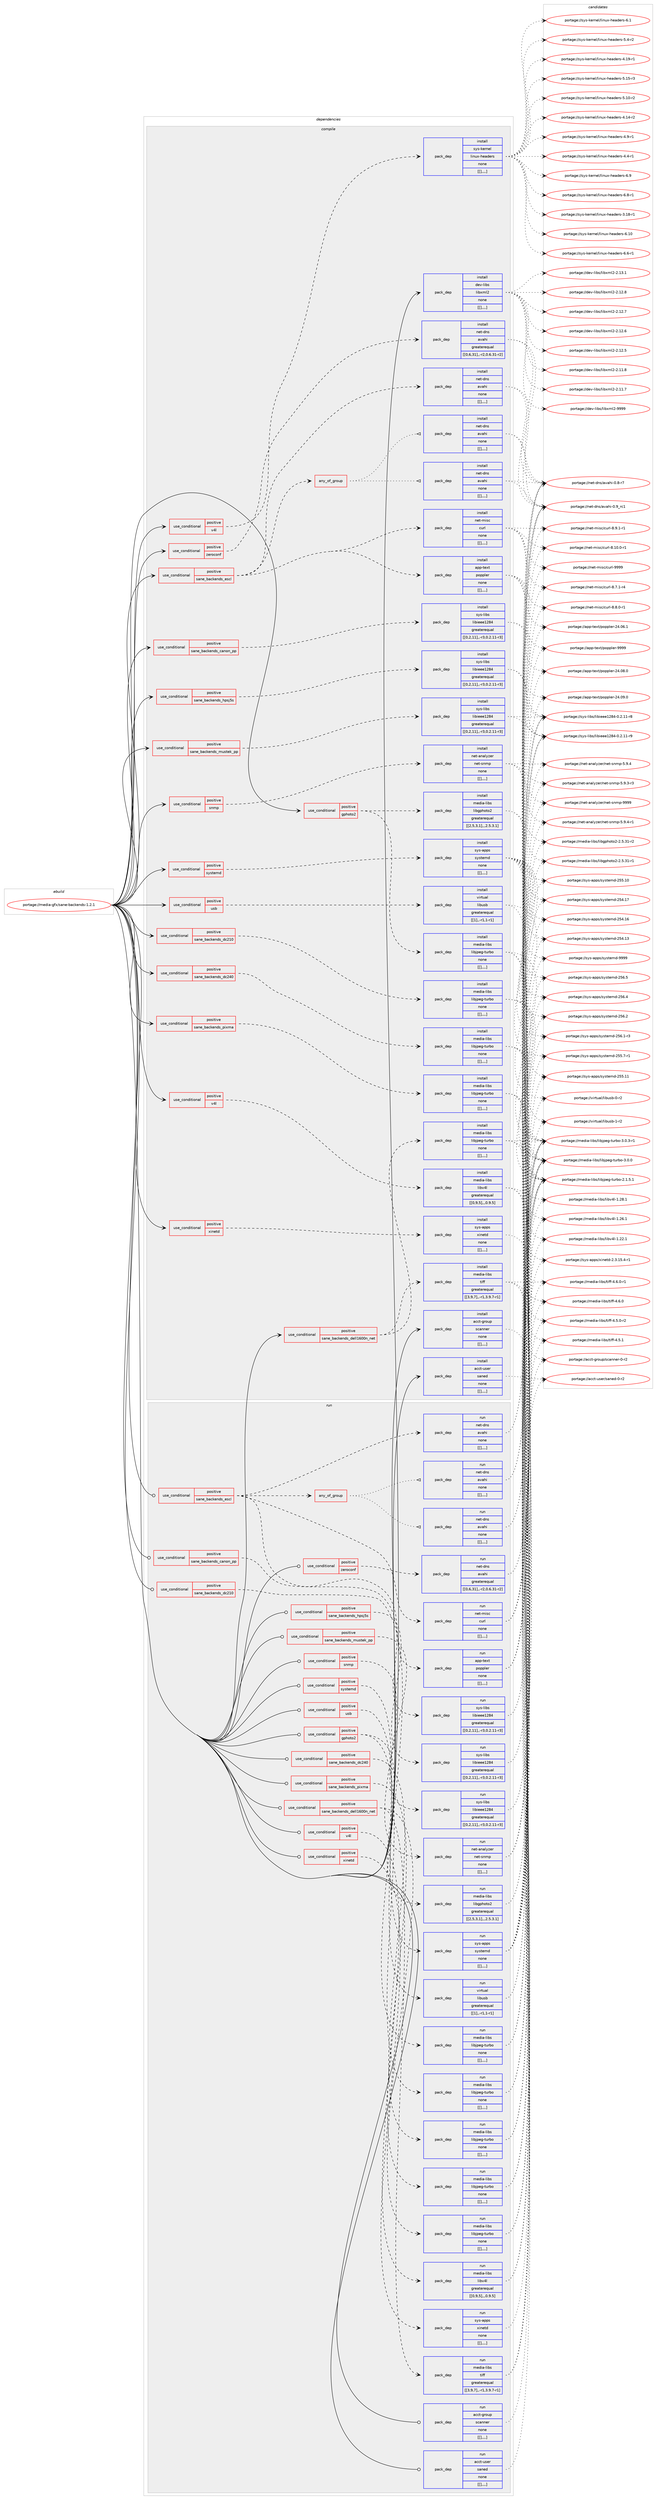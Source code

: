 digraph prolog {

# *************
# Graph options
# *************

newrank=true;
concentrate=true;
compound=true;
graph [rankdir=LR,fontname=Helvetica,fontsize=10,ranksep=1.5];#, ranksep=2.5, nodesep=0.2];
edge  [arrowhead=vee];
node  [fontname=Helvetica,fontsize=10];

# **********
# The ebuild
# **********

subgraph cluster_leftcol {
color=gray;
label=<<i>ebuild</i>>;
id [label="portage://media-gfx/sane-backends-1.2.1", color=red, width=4, href="../media-gfx/sane-backends-1.2.1.svg"];
}

# ****************
# The dependencies
# ****************

subgraph cluster_midcol {
color=gray;
label=<<i>dependencies</i>>;
subgraph cluster_compile {
fillcolor="#eeeeee";
style=filled;
label=<<i>compile</i>>;
subgraph cond77130 {
dependency309131 [label=<<TABLE BORDER="0" CELLBORDER="1" CELLSPACING="0" CELLPADDING="4"><TR><TD ROWSPAN="3" CELLPADDING="10">use_conditional</TD></TR><TR><TD>positive</TD></TR><TR><TD>gphoto2</TD></TR></TABLE>>, shape=none, color=red];
subgraph pack229490 {
dependency309132 [label=<<TABLE BORDER="0" CELLBORDER="1" CELLSPACING="0" CELLPADDING="4" WIDTH="220"><TR><TD ROWSPAN="6" CELLPADDING="30">pack_dep</TD></TR><TR><TD WIDTH="110">install</TD></TR><TR><TD>media-libs</TD></TR><TR><TD>libgphoto2</TD></TR><TR><TD>greaterequal</TD></TR><TR><TD>[[2,5,3,1],,,2.5.3.1]</TD></TR></TABLE>>, shape=none, color=blue];
}
dependency309131:e -> dependency309132:w [weight=20,style="dashed",arrowhead="vee"];
subgraph pack229491 {
dependency309133 [label=<<TABLE BORDER="0" CELLBORDER="1" CELLSPACING="0" CELLPADDING="4" WIDTH="220"><TR><TD ROWSPAN="6" CELLPADDING="30">pack_dep</TD></TR><TR><TD WIDTH="110">install</TD></TR><TR><TD>media-libs</TD></TR><TR><TD>libjpeg-turbo</TD></TR><TR><TD>none</TD></TR><TR><TD>[[],,,,]</TD></TR></TABLE>>, shape=none, color=blue];
}
dependency309131:e -> dependency309133:w [weight=20,style="dashed",arrowhead="vee"];
}
id:e -> dependency309131:w [weight=20,style="solid",arrowhead="vee"];
subgraph cond77131 {
dependency309134 [label=<<TABLE BORDER="0" CELLBORDER="1" CELLSPACING="0" CELLPADDING="4"><TR><TD ROWSPAN="3" CELLPADDING="10">use_conditional</TD></TR><TR><TD>positive</TD></TR><TR><TD>sane_backends_canon_pp</TD></TR></TABLE>>, shape=none, color=red];
subgraph pack229492 {
dependency309135 [label=<<TABLE BORDER="0" CELLBORDER="1" CELLSPACING="0" CELLPADDING="4" WIDTH="220"><TR><TD ROWSPAN="6" CELLPADDING="30">pack_dep</TD></TR><TR><TD WIDTH="110">install</TD></TR><TR><TD>sys-libs</TD></TR><TR><TD>libieee1284</TD></TR><TR><TD>greaterequal</TD></TR><TR><TD>[[0,2,11],,-r3,0.2.11-r3]</TD></TR></TABLE>>, shape=none, color=blue];
}
dependency309134:e -> dependency309135:w [weight=20,style="dashed",arrowhead="vee"];
}
id:e -> dependency309134:w [weight=20,style="solid",arrowhead="vee"];
subgraph cond77132 {
dependency309136 [label=<<TABLE BORDER="0" CELLBORDER="1" CELLSPACING="0" CELLPADDING="4"><TR><TD ROWSPAN="3" CELLPADDING="10">use_conditional</TD></TR><TR><TD>positive</TD></TR><TR><TD>sane_backends_dc210</TD></TR></TABLE>>, shape=none, color=red];
subgraph pack229493 {
dependency309137 [label=<<TABLE BORDER="0" CELLBORDER="1" CELLSPACING="0" CELLPADDING="4" WIDTH="220"><TR><TD ROWSPAN="6" CELLPADDING="30">pack_dep</TD></TR><TR><TD WIDTH="110">install</TD></TR><TR><TD>media-libs</TD></TR><TR><TD>libjpeg-turbo</TD></TR><TR><TD>none</TD></TR><TR><TD>[[],,,,]</TD></TR></TABLE>>, shape=none, color=blue];
}
dependency309136:e -> dependency309137:w [weight=20,style="dashed",arrowhead="vee"];
}
id:e -> dependency309136:w [weight=20,style="solid",arrowhead="vee"];
subgraph cond77133 {
dependency309138 [label=<<TABLE BORDER="0" CELLBORDER="1" CELLSPACING="0" CELLPADDING="4"><TR><TD ROWSPAN="3" CELLPADDING="10">use_conditional</TD></TR><TR><TD>positive</TD></TR><TR><TD>sane_backends_dc240</TD></TR></TABLE>>, shape=none, color=red];
subgraph pack229494 {
dependency309139 [label=<<TABLE BORDER="0" CELLBORDER="1" CELLSPACING="0" CELLPADDING="4" WIDTH="220"><TR><TD ROWSPAN="6" CELLPADDING="30">pack_dep</TD></TR><TR><TD WIDTH="110">install</TD></TR><TR><TD>media-libs</TD></TR><TR><TD>libjpeg-turbo</TD></TR><TR><TD>none</TD></TR><TR><TD>[[],,,,]</TD></TR></TABLE>>, shape=none, color=blue];
}
dependency309138:e -> dependency309139:w [weight=20,style="dashed",arrowhead="vee"];
}
id:e -> dependency309138:w [weight=20,style="solid",arrowhead="vee"];
subgraph cond77134 {
dependency309140 [label=<<TABLE BORDER="0" CELLBORDER="1" CELLSPACING="0" CELLPADDING="4"><TR><TD ROWSPAN="3" CELLPADDING="10">use_conditional</TD></TR><TR><TD>positive</TD></TR><TR><TD>sane_backends_dell1600n_net</TD></TR></TABLE>>, shape=none, color=red];
subgraph pack229495 {
dependency309141 [label=<<TABLE BORDER="0" CELLBORDER="1" CELLSPACING="0" CELLPADDING="4" WIDTH="220"><TR><TD ROWSPAN="6" CELLPADDING="30">pack_dep</TD></TR><TR><TD WIDTH="110">install</TD></TR><TR><TD>media-libs</TD></TR><TR><TD>tiff</TD></TR><TR><TD>greaterequal</TD></TR><TR><TD>[[3,9,7],,-r1,3.9.7-r1]</TD></TR></TABLE>>, shape=none, color=blue];
}
dependency309140:e -> dependency309141:w [weight=20,style="dashed",arrowhead="vee"];
subgraph pack229496 {
dependency309142 [label=<<TABLE BORDER="0" CELLBORDER="1" CELLSPACING="0" CELLPADDING="4" WIDTH="220"><TR><TD ROWSPAN="6" CELLPADDING="30">pack_dep</TD></TR><TR><TD WIDTH="110">install</TD></TR><TR><TD>media-libs</TD></TR><TR><TD>libjpeg-turbo</TD></TR><TR><TD>none</TD></TR><TR><TD>[[],,,,]</TD></TR></TABLE>>, shape=none, color=blue];
}
dependency309140:e -> dependency309142:w [weight=20,style="dashed",arrowhead="vee"];
}
id:e -> dependency309140:w [weight=20,style="solid",arrowhead="vee"];
subgraph cond77135 {
dependency309143 [label=<<TABLE BORDER="0" CELLBORDER="1" CELLSPACING="0" CELLPADDING="4"><TR><TD ROWSPAN="3" CELLPADDING="10">use_conditional</TD></TR><TR><TD>positive</TD></TR><TR><TD>sane_backends_escl</TD></TR></TABLE>>, shape=none, color=red];
subgraph pack229497 {
dependency309144 [label=<<TABLE BORDER="0" CELLBORDER="1" CELLSPACING="0" CELLPADDING="4" WIDTH="220"><TR><TD ROWSPAN="6" CELLPADDING="30">pack_dep</TD></TR><TR><TD WIDTH="110">install</TD></TR><TR><TD>app-text</TD></TR><TR><TD>poppler</TD></TR><TR><TD>none</TD></TR><TR><TD>[[],,,,]</TD></TR></TABLE>>, shape=none, color=blue];
}
dependency309143:e -> dependency309144:w [weight=20,style="dashed",arrowhead="vee"];
subgraph any2348 {
dependency309145 [label=<<TABLE BORDER="0" CELLBORDER="1" CELLSPACING="0" CELLPADDING="4"><TR><TD CELLPADDING="10">any_of_group</TD></TR></TABLE>>, shape=none, color=red];subgraph pack229498 {
dependency309146 [label=<<TABLE BORDER="0" CELLBORDER="1" CELLSPACING="0" CELLPADDING="4" WIDTH="220"><TR><TD ROWSPAN="6" CELLPADDING="30">pack_dep</TD></TR><TR><TD WIDTH="110">install</TD></TR><TR><TD>net-dns</TD></TR><TR><TD>avahi</TD></TR><TR><TD>none</TD></TR><TR><TD>[[],,,,]</TD></TR></TABLE>>, shape=none, color=blue];
}
dependency309145:e -> dependency309146:w [weight=20,style="dotted",arrowhead="oinv"];
subgraph pack229499 {
dependency309147 [label=<<TABLE BORDER="0" CELLBORDER="1" CELLSPACING="0" CELLPADDING="4" WIDTH="220"><TR><TD ROWSPAN="6" CELLPADDING="30">pack_dep</TD></TR><TR><TD WIDTH="110">install</TD></TR><TR><TD>net-dns</TD></TR><TR><TD>avahi</TD></TR><TR><TD>none</TD></TR><TR><TD>[[],,,,]</TD></TR></TABLE>>, shape=none, color=blue];
}
dependency309145:e -> dependency309147:w [weight=20,style="dotted",arrowhead="oinv"];
}
dependency309143:e -> dependency309145:w [weight=20,style="dashed",arrowhead="vee"];
subgraph pack229500 {
dependency309148 [label=<<TABLE BORDER="0" CELLBORDER="1" CELLSPACING="0" CELLPADDING="4" WIDTH="220"><TR><TD ROWSPAN="6" CELLPADDING="30">pack_dep</TD></TR><TR><TD WIDTH="110">install</TD></TR><TR><TD>net-dns</TD></TR><TR><TD>avahi</TD></TR><TR><TD>none</TD></TR><TR><TD>[[],,,,]</TD></TR></TABLE>>, shape=none, color=blue];
}
dependency309143:e -> dependency309148:w [weight=20,style="dashed",arrowhead="vee"];
subgraph pack229501 {
dependency309149 [label=<<TABLE BORDER="0" CELLBORDER="1" CELLSPACING="0" CELLPADDING="4" WIDTH="220"><TR><TD ROWSPAN="6" CELLPADDING="30">pack_dep</TD></TR><TR><TD WIDTH="110">install</TD></TR><TR><TD>net-misc</TD></TR><TR><TD>curl</TD></TR><TR><TD>none</TD></TR><TR><TD>[[],,,,]</TD></TR></TABLE>>, shape=none, color=blue];
}
dependency309143:e -> dependency309149:w [weight=20,style="dashed",arrowhead="vee"];
}
id:e -> dependency309143:w [weight=20,style="solid",arrowhead="vee"];
subgraph cond77136 {
dependency309150 [label=<<TABLE BORDER="0" CELLBORDER="1" CELLSPACING="0" CELLPADDING="4"><TR><TD ROWSPAN="3" CELLPADDING="10">use_conditional</TD></TR><TR><TD>positive</TD></TR><TR><TD>sane_backends_hpsj5s</TD></TR></TABLE>>, shape=none, color=red];
subgraph pack229502 {
dependency309151 [label=<<TABLE BORDER="0" CELLBORDER="1" CELLSPACING="0" CELLPADDING="4" WIDTH="220"><TR><TD ROWSPAN="6" CELLPADDING="30">pack_dep</TD></TR><TR><TD WIDTH="110">install</TD></TR><TR><TD>sys-libs</TD></TR><TR><TD>libieee1284</TD></TR><TR><TD>greaterequal</TD></TR><TR><TD>[[0,2,11],,-r3,0.2.11-r3]</TD></TR></TABLE>>, shape=none, color=blue];
}
dependency309150:e -> dependency309151:w [weight=20,style="dashed",arrowhead="vee"];
}
id:e -> dependency309150:w [weight=20,style="solid",arrowhead="vee"];
subgraph cond77137 {
dependency309152 [label=<<TABLE BORDER="0" CELLBORDER="1" CELLSPACING="0" CELLPADDING="4"><TR><TD ROWSPAN="3" CELLPADDING="10">use_conditional</TD></TR><TR><TD>positive</TD></TR><TR><TD>sane_backends_mustek_pp</TD></TR></TABLE>>, shape=none, color=red];
subgraph pack229503 {
dependency309153 [label=<<TABLE BORDER="0" CELLBORDER="1" CELLSPACING="0" CELLPADDING="4" WIDTH="220"><TR><TD ROWSPAN="6" CELLPADDING="30">pack_dep</TD></TR><TR><TD WIDTH="110">install</TD></TR><TR><TD>sys-libs</TD></TR><TR><TD>libieee1284</TD></TR><TR><TD>greaterequal</TD></TR><TR><TD>[[0,2,11],,-r3,0.2.11-r3]</TD></TR></TABLE>>, shape=none, color=blue];
}
dependency309152:e -> dependency309153:w [weight=20,style="dashed",arrowhead="vee"];
}
id:e -> dependency309152:w [weight=20,style="solid",arrowhead="vee"];
subgraph cond77138 {
dependency309154 [label=<<TABLE BORDER="0" CELLBORDER="1" CELLSPACING="0" CELLPADDING="4"><TR><TD ROWSPAN="3" CELLPADDING="10">use_conditional</TD></TR><TR><TD>positive</TD></TR><TR><TD>sane_backends_pixma</TD></TR></TABLE>>, shape=none, color=red];
subgraph pack229504 {
dependency309155 [label=<<TABLE BORDER="0" CELLBORDER="1" CELLSPACING="0" CELLPADDING="4" WIDTH="220"><TR><TD ROWSPAN="6" CELLPADDING="30">pack_dep</TD></TR><TR><TD WIDTH="110">install</TD></TR><TR><TD>media-libs</TD></TR><TR><TD>libjpeg-turbo</TD></TR><TR><TD>none</TD></TR><TR><TD>[[],,,,]</TD></TR></TABLE>>, shape=none, color=blue];
}
dependency309154:e -> dependency309155:w [weight=20,style="dashed",arrowhead="vee"];
}
id:e -> dependency309154:w [weight=20,style="solid",arrowhead="vee"];
subgraph cond77139 {
dependency309156 [label=<<TABLE BORDER="0" CELLBORDER="1" CELLSPACING="0" CELLPADDING="4"><TR><TD ROWSPAN="3" CELLPADDING="10">use_conditional</TD></TR><TR><TD>positive</TD></TR><TR><TD>snmp</TD></TR></TABLE>>, shape=none, color=red];
subgraph pack229505 {
dependency309157 [label=<<TABLE BORDER="0" CELLBORDER="1" CELLSPACING="0" CELLPADDING="4" WIDTH="220"><TR><TD ROWSPAN="6" CELLPADDING="30">pack_dep</TD></TR><TR><TD WIDTH="110">install</TD></TR><TR><TD>net-analyzer</TD></TR><TR><TD>net-snmp</TD></TR><TR><TD>none</TD></TR><TR><TD>[[],,,,]</TD></TR></TABLE>>, shape=none, color=blue];
}
dependency309156:e -> dependency309157:w [weight=20,style="dashed",arrowhead="vee"];
}
id:e -> dependency309156:w [weight=20,style="solid",arrowhead="vee"];
subgraph cond77140 {
dependency309158 [label=<<TABLE BORDER="0" CELLBORDER="1" CELLSPACING="0" CELLPADDING="4"><TR><TD ROWSPAN="3" CELLPADDING="10">use_conditional</TD></TR><TR><TD>positive</TD></TR><TR><TD>systemd</TD></TR></TABLE>>, shape=none, color=red];
subgraph pack229506 {
dependency309159 [label=<<TABLE BORDER="0" CELLBORDER="1" CELLSPACING="0" CELLPADDING="4" WIDTH="220"><TR><TD ROWSPAN="6" CELLPADDING="30">pack_dep</TD></TR><TR><TD WIDTH="110">install</TD></TR><TR><TD>sys-apps</TD></TR><TR><TD>systemd</TD></TR><TR><TD>none</TD></TR><TR><TD>[[],,,,]</TD></TR></TABLE>>, shape=none, color=blue];
}
dependency309158:e -> dependency309159:w [weight=20,style="dashed",arrowhead="vee"];
}
id:e -> dependency309158:w [weight=20,style="solid",arrowhead="vee"];
subgraph cond77141 {
dependency309160 [label=<<TABLE BORDER="0" CELLBORDER="1" CELLSPACING="0" CELLPADDING="4"><TR><TD ROWSPAN="3" CELLPADDING="10">use_conditional</TD></TR><TR><TD>positive</TD></TR><TR><TD>usb</TD></TR></TABLE>>, shape=none, color=red];
subgraph pack229507 {
dependency309161 [label=<<TABLE BORDER="0" CELLBORDER="1" CELLSPACING="0" CELLPADDING="4" WIDTH="220"><TR><TD ROWSPAN="6" CELLPADDING="30">pack_dep</TD></TR><TR><TD WIDTH="110">install</TD></TR><TR><TD>virtual</TD></TR><TR><TD>libusb</TD></TR><TR><TD>greaterequal</TD></TR><TR><TD>[[1],,-r1,1-r1]</TD></TR></TABLE>>, shape=none, color=blue];
}
dependency309160:e -> dependency309161:w [weight=20,style="dashed",arrowhead="vee"];
}
id:e -> dependency309160:w [weight=20,style="solid",arrowhead="vee"];
subgraph cond77142 {
dependency309162 [label=<<TABLE BORDER="0" CELLBORDER="1" CELLSPACING="0" CELLPADDING="4"><TR><TD ROWSPAN="3" CELLPADDING="10">use_conditional</TD></TR><TR><TD>positive</TD></TR><TR><TD>v4l</TD></TR></TABLE>>, shape=none, color=red];
subgraph pack229508 {
dependency309163 [label=<<TABLE BORDER="0" CELLBORDER="1" CELLSPACING="0" CELLPADDING="4" WIDTH="220"><TR><TD ROWSPAN="6" CELLPADDING="30">pack_dep</TD></TR><TR><TD WIDTH="110">install</TD></TR><TR><TD>media-libs</TD></TR><TR><TD>libv4l</TD></TR><TR><TD>greaterequal</TD></TR><TR><TD>[[0,9,5],,,0.9.5]</TD></TR></TABLE>>, shape=none, color=blue];
}
dependency309162:e -> dependency309163:w [weight=20,style="dashed",arrowhead="vee"];
}
id:e -> dependency309162:w [weight=20,style="solid",arrowhead="vee"];
subgraph cond77143 {
dependency309164 [label=<<TABLE BORDER="0" CELLBORDER="1" CELLSPACING="0" CELLPADDING="4"><TR><TD ROWSPAN="3" CELLPADDING="10">use_conditional</TD></TR><TR><TD>positive</TD></TR><TR><TD>v4l</TD></TR></TABLE>>, shape=none, color=red];
subgraph pack229509 {
dependency309165 [label=<<TABLE BORDER="0" CELLBORDER="1" CELLSPACING="0" CELLPADDING="4" WIDTH="220"><TR><TD ROWSPAN="6" CELLPADDING="30">pack_dep</TD></TR><TR><TD WIDTH="110">install</TD></TR><TR><TD>sys-kernel</TD></TR><TR><TD>linux-headers</TD></TR><TR><TD>none</TD></TR><TR><TD>[[],,,,]</TD></TR></TABLE>>, shape=none, color=blue];
}
dependency309164:e -> dependency309165:w [weight=20,style="dashed",arrowhead="vee"];
}
id:e -> dependency309164:w [weight=20,style="solid",arrowhead="vee"];
subgraph cond77144 {
dependency309166 [label=<<TABLE BORDER="0" CELLBORDER="1" CELLSPACING="0" CELLPADDING="4"><TR><TD ROWSPAN="3" CELLPADDING="10">use_conditional</TD></TR><TR><TD>positive</TD></TR><TR><TD>xinetd</TD></TR></TABLE>>, shape=none, color=red];
subgraph pack229510 {
dependency309167 [label=<<TABLE BORDER="0" CELLBORDER="1" CELLSPACING="0" CELLPADDING="4" WIDTH="220"><TR><TD ROWSPAN="6" CELLPADDING="30">pack_dep</TD></TR><TR><TD WIDTH="110">install</TD></TR><TR><TD>sys-apps</TD></TR><TR><TD>xinetd</TD></TR><TR><TD>none</TD></TR><TR><TD>[[],,,,]</TD></TR></TABLE>>, shape=none, color=blue];
}
dependency309166:e -> dependency309167:w [weight=20,style="dashed",arrowhead="vee"];
}
id:e -> dependency309166:w [weight=20,style="solid",arrowhead="vee"];
subgraph cond77145 {
dependency309168 [label=<<TABLE BORDER="0" CELLBORDER="1" CELLSPACING="0" CELLPADDING="4"><TR><TD ROWSPAN="3" CELLPADDING="10">use_conditional</TD></TR><TR><TD>positive</TD></TR><TR><TD>zeroconf</TD></TR></TABLE>>, shape=none, color=red];
subgraph pack229511 {
dependency309169 [label=<<TABLE BORDER="0" CELLBORDER="1" CELLSPACING="0" CELLPADDING="4" WIDTH="220"><TR><TD ROWSPAN="6" CELLPADDING="30">pack_dep</TD></TR><TR><TD WIDTH="110">install</TD></TR><TR><TD>net-dns</TD></TR><TR><TD>avahi</TD></TR><TR><TD>greaterequal</TD></TR><TR><TD>[[0,6,31],,-r2,0.6.31-r2]</TD></TR></TABLE>>, shape=none, color=blue];
}
dependency309168:e -> dependency309169:w [weight=20,style="dashed",arrowhead="vee"];
}
id:e -> dependency309168:w [weight=20,style="solid",arrowhead="vee"];
subgraph pack229512 {
dependency309170 [label=<<TABLE BORDER="0" CELLBORDER="1" CELLSPACING="0" CELLPADDING="4" WIDTH="220"><TR><TD ROWSPAN="6" CELLPADDING="30">pack_dep</TD></TR><TR><TD WIDTH="110">install</TD></TR><TR><TD>acct-group</TD></TR><TR><TD>scanner</TD></TR><TR><TD>none</TD></TR><TR><TD>[[],,,,]</TD></TR></TABLE>>, shape=none, color=blue];
}
id:e -> dependency309170:w [weight=20,style="solid",arrowhead="vee"];
subgraph pack229513 {
dependency309171 [label=<<TABLE BORDER="0" CELLBORDER="1" CELLSPACING="0" CELLPADDING="4" WIDTH="220"><TR><TD ROWSPAN="6" CELLPADDING="30">pack_dep</TD></TR><TR><TD WIDTH="110">install</TD></TR><TR><TD>acct-user</TD></TR><TR><TD>saned</TD></TR><TR><TD>none</TD></TR><TR><TD>[[],,,,]</TD></TR></TABLE>>, shape=none, color=blue];
}
id:e -> dependency309171:w [weight=20,style="solid",arrowhead="vee"];
subgraph pack229514 {
dependency309172 [label=<<TABLE BORDER="0" CELLBORDER="1" CELLSPACING="0" CELLPADDING="4" WIDTH="220"><TR><TD ROWSPAN="6" CELLPADDING="30">pack_dep</TD></TR><TR><TD WIDTH="110">install</TD></TR><TR><TD>dev-libs</TD></TR><TR><TD>libxml2</TD></TR><TR><TD>none</TD></TR><TR><TD>[[],,,,]</TD></TR></TABLE>>, shape=none, color=blue];
}
id:e -> dependency309172:w [weight=20,style="solid",arrowhead="vee"];
}
subgraph cluster_compileandrun {
fillcolor="#eeeeee";
style=filled;
label=<<i>compile and run</i>>;
}
subgraph cluster_run {
fillcolor="#eeeeee";
style=filled;
label=<<i>run</i>>;
subgraph cond77146 {
dependency309173 [label=<<TABLE BORDER="0" CELLBORDER="1" CELLSPACING="0" CELLPADDING="4"><TR><TD ROWSPAN="3" CELLPADDING="10">use_conditional</TD></TR><TR><TD>positive</TD></TR><TR><TD>gphoto2</TD></TR></TABLE>>, shape=none, color=red];
subgraph pack229515 {
dependency309174 [label=<<TABLE BORDER="0" CELLBORDER="1" CELLSPACING="0" CELLPADDING="4" WIDTH="220"><TR><TD ROWSPAN="6" CELLPADDING="30">pack_dep</TD></TR><TR><TD WIDTH="110">run</TD></TR><TR><TD>media-libs</TD></TR><TR><TD>libgphoto2</TD></TR><TR><TD>greaterequal</TD></TR><TR><TD>[[2,5,3,1],,,2.5.3.1]</TD></TR></TABLE>>, shape=none, color=blue];
}
dependency309173:e -> dependency309174:w [weight=20,style="dashed",arrowhead="vee"];
subgraph pack229516 {
dependency309175 [label=<<TABLE BORDER="0" CELLBORDER="1" CELLSPACING="0" CELLPADDING="4" WIDTH="220"><TR><TD ROWSPAN="6" CELLPADDING="30">pack_dep</TD></TR><TR><TD WIDTH="110">run</TD></TR><TR><TD>media-libs</TD></TR><TR><TD>libjpeg-turbo</TD></TR><TR><TD>none</TD></TR><TR><TD>[[],,,,]</TD></TR></TABLE>>, shape=none, color=blue];
}
dependency309173:e -> dependency309175:w [weight=20,style="dashed",arrowhead="vee"];
}
id:e -> dependency309173:w [weight=20,style="solid",arrowhead="odot"];
subgraph cond77147 {
dependency309176 [label=<<TABLE BORDER="0" CELLBORDER="1" CELLSPACING="0" CELLPADDING="4"><TR><TD ROWSPAN="3" CELLPADDING="10">use_conditional</TD></TR><TR><TD>positive</TD></TR><TR><TD>sane_backends_canon_pp</TD></TR></TABLE>>, shape=none, color=red];
subgraph pack229517 {
dependency309177 [label=<<TABLE BORDER="0" CELLBORDER="1" CELLSPACING="0" CELLPADDING="4" WIDTH="220"><TR><TD ROWSPAN="6" CELLPADDING="30">pack_dep</TD></TR><TR><TD WIDTH="110">run</TD></TR><TR><TD>sys-libs</TD></TR><TR><TD>libieee1284</TD></TR><TR><TD>greaterequal</TD></TR><TR><TD>[[0,2,11],,-r3,0.2.11-r3]</TD></TR></TABLE>>, shape=none, color=blue];
}
dependency309176:e -> dependency309177:w [weight=20,style="dashed",arrowhead="vee"];
}
id:e -> dependency309176:w [weight=20,style="solid",arrowhead="odot"];
subgraph cond77148 {
dependency309178 [label=<<TABLE BORDER="0" CELLBORDER="1" CELLSPACING="0" CELLPADDING="4"><TR><TD ROWSPAN="3" CELLPADDING="10">use_conditional</TD></TR><TR><TD>positive</TD></TR><TR><TD>sane_backends_dc210</TD></TR></TABLE>>, shape=none, color=red];
subgraph pack229518 {
dependency309179 [label=<<TABLE BORDER="0" CELLBORDER="1" CELLSPACING="0" CELLPADDING="4" WIDTH="220"><TR><TD ROWSPAN="6" CELLPADDING="30">pack_dep</TD></TR><TR><TD WIDTH="110">run</TD></TR><TR><TD>media-libs</TD></TR><TR><TD>libjpeg-turbo</TD></TR><TR><TD>none</TD></TR><TR><TD>[[],,,,]</TD></TR></TABLE>>, shape=none, color=blue];
}
dependency309178:e -> dependency309179:w [weight=20,style="dashed",arrowhead="vee"];
}
id:e -> dependency309178:w [weight=20,style="solid",arrowhead="odot"];
subgraph cond77149 {
dependency309180 [label=<<TABLE BORDER="0" CELLBORDER="1" CELLSPACING="0" CELLPADDING="4"><TR><TD ROWSPAN="3" CELLPADDING="10">use_conditional</TD></TR><TR><TD>positive</TD></TR><TR><TD>sane_backends_dc240</TD></TR></TABLE>>, shape=none, color=red];
subgraph pack229519 {
dependency309181 [label=<<TABLE BORDER="0" CELLBORDER="1" CELLSPACING="0" CELLPADDING="4" WIDTH="220"><TR><TD ROWSPAN="6" CELLPADDING="30">pack_dep</TD></TR><TR><TD WIDTH="110">run</TD></TR><TR><TD>media-libs</TD></TR><TR><TD>libjpeg-turbo</TD></TR><TR><TD>none</TD></TR><TR><TD>[[],,,,]</TD></TR></TABLE>>, shape=none, color=blue];
}
dependency309180:e -> dependency309181:w [weight=20,style="dashed",arrowhead="vee"];
}
id:e -> dependency309180:w [weight=20,style="solid",arrowhead="odot"];
subgraph cond77150 {
dependency309182 [label=<<TABLE BORDER="0" CELLBORDER="1" CELLSPACING="0" CELLPADDING="4"><TR><TD ROWSPAN="3" CELLPADDING="10">use_conditional</TD></TR><TR><TD>positive</TD></TR><TR><TD>sane_backends_dell1600n_net</TD></TR></TABLE>>, shape=none, color=red];
subgraph pack229520 {
dependency309183 [label=<<TABLE BORDER="0" CELLBORDER="1" CELLSPACING="0" CELLPADDING="4" WIDTH="220"><TR><TD ROWSPAN="6" CELLPADDING="30">pack_dep</TD></TR><TR><TD WIDTH="110">run</TD></TR><TR><TD>media-libs</TD></TR><TR><TD>tiff</TD></TR><TR><TD>greaterequal</TD></TR><TR><TD>[[3,9,7],,-r1,3.9.7-r1]</TD></TR></TABLE>>, shape=none, color=blue];
}
dependency309182:e -> dependency309183:w [weight=20,style="dashed",arrowhead="vee"];
subgraph pack229521 {
dependency309184 [label=<<TABLE BORDER="0" CELLBORDER="1" CELLSPACING="0" CELLPADDING="4" WIDTH="220"><TR><TD ROWSPAN="6" CELLPADDING="30">pack_dep</TD></TR><TR><TD WIDTH="110">run</TD></TR><TR><TD>media-libs</TD></TR><TR><TD>libjpeg-turbo</TD></TR><TR><TD>none</TD></TR><TR><TD>[[],,,,]</TD></TR></TABLE>>, shape=none, color=blue];
}
dependency309182:e -> dependency309184:w [weight=20,style="dashed",arrowhead="vee"];
}
id:e -> dependency309182:w [weight=20,style="solid",arrowhead="odot"];
subgraph cond77151 {
dependency309185 [label=<<TABLE BORDER="0" CELLBORDER="1" CELLSPACING="0" CELLPADDING="4"><TR><TD ROWSPAN="3" CELLPADDING="10">use_conditional</TD></TR><TR><TD>positive</TD></TR><TR><TD>sane_backends_escl</TD></TR></TABLE>>, shape=none, color=red];
subgraph pack229522 {
dependency309186 [label=<<TABLE BORDER="0" CELLBORDER="1" CELLSPACING="0" CELLPADDING="4" WIDTH="220"><TR><TD ROWSPAN="6" CELLPADDING="30">pack_dep</TD></TR><TR><TD WIDTH="110">run</TD></TR><TR><TD>app-text</TD></TR><TR><TD>poppler</TD></TR><TR><TD>none</TD></TR><TR><TD>[[],,,,]</TD></TR></TABLE>>, shape=none, color=blue];
}
dependency309185:e -> dependency309186:w [weight=20,style="dashed",arrowhead="vee"];
subgraph any2349 {
dependency309187 [label=<<TABLE BORDER="0" CELLBORDER="1" CELLSPACING="0" CELLPADDING="4"><TR><TD CELLPADDING="10">any_of_group</TD></TR></TABLE>>, shape=none, color=red];subgraph pack229523 {
dependency309188 [label=<<TABLE BORDER="0" CELLBORDER="1" CELLSPACING="0" CELLPADDING="4" WIDTH="220"><TR><TD ROWSPAN="6" CELLPADDING="30">pack_dep</TD></TR><TR><TD WIDTH="110">run</TD></TR><TR><TD>net-dns</TD></TR><TR><TD>avahi</TD></TR><TR><TD>none</TD></TR><TR><TD>[[],,,,]</TD></TR></TABLE>>, shape=none, color=blue];
}
dependency309187:e -> dependency309188:w [weight=20,style="dotted",arrowhead="oinv"];
subgraph pack229524 {
dependency309189 [label=<<TABLE BORDER="0" CELLBORDER="1" CELLSPACING="0" CELLPADDING="4" WIDTH="220"><TR><TD ROWSPAN="6" CELLPADDING="30">pack_dep</TD></TR><TR><TD WIDTH="110">run</TD></TR><TR><TD>net-dns</TD></TR><TR><TD>avahi</TD></TR><TR><TD>none</TD></TR><TR><TD>[[],,,,]</TD></TR></TABLE>>, shape=none, color=blue];
}
dependency309187:e -> dependency309189:w [weight=20,style="dotted",arrowhead="oinv"];
}
dependency309185:e -> dependency309187:w [weight=20,style="dashed",arrowhead="vee"];
subgraph pack229525 {
dependency309190 [label=<<TABLE BORDER="0" CELLBORDER="1" CELLSPACING="0" CELLPADDING="4" WIDTH="220"><TR><TD ROWSPAN="6" CELLPADDING="30">pack_dep</TD></TR><TR><TD WIDTH="110">run</TD></TR><TR><TD>net-dns</TD></TR><TR><TD>avahi</TD></TR><TR><TD>none</TD></TR><TR><TD>[[],,,,]</TD></TR></TABLE>>, shape=none, color=blue];
}
dependency309185:e -> dependency309190:w [weight=20,style="dashed",arrowhead="vee"];
subgraph pack229526 {
dependency309191 [label=<<TABLE BORDER="0" CELLBORDER="1" CELLSPACING="0" CELLPADDING="4" WIDTH="220"><TR><TD ROWSPAN="6" CELLPADDING="30">pack_dep</TD></TR><TR><TD WIDTH="110">run</TD></TR><TR><TD>net-misc</TD></TR><TR><TD>curl</TD></TR><TR><TD>none</TD></TR><TR><TD>[[],,,,]</TD></TR></TABLE>>, shape=none, color=blue];
}
dependency309185:e -> dependency309191:w [weight=20,style="dashed",arrowhead="vee"];
}
id:e -> dependency309185:w [weight=20,style="solid",arrowhead="odot"];
subgraph cond77152 {
dependency309192 [label=<<TABLE BORDER="0" CELLBORDER="1" CELLSPACING="0" CELLPADDING="4"><TR><TD ROWSPAN="3" CELLPADDING="10">use_conditional</TD></TR><TR><TD>positive</TD></TR><TR><TD>sane_backends_hpsj5s</TD></TR></TABLE>>, shape=none, color=red];
subgraph pack229527 {
dependency309193 [label=<<TABLE BORDER="0" CELLBORDER="1" CELLSPACING="0" CELLPADDING="4" WIDTH="220"><TR><TD ROWSPAN="6" CELLPADDING="30">pack_dep</TD></TR><TR><TD WIDTH="110">run</TD></TR><TR><TD>sys-libs</TD></TR><TR><TD>libieee1284</TD></TR><TR><TD>greaterequal</TD></TR><TR><TD>[[0,2,11],,-r3,0.2.11-r3]</TD></TR></TABLE>>, shape=none, color=blue];
}
dependency309192:e -> dependency309193:w [weight=20,style="dashed",arrowhead="vee"];
}
id:e -> dependency309192:w [weight=20,style="solid",arrowhead="odot"];
subgraph cond77153 {
dependency309194 [label=<<TABLE BORDER="0" CELLBORDER="1" CELLSPACING="0" CELLPADDING="4"><TR><TD ROWSPAN="3" CELLPADDING="10">use_conditional</TD></TR><TR><TD>positive</TD></TR><TR><TD>sane_backends_mustek_pp</TD></TR></TABLE>>, shape=none, color=red];
subgraph pack229528 {
dependency309195 [label=<<TABLE BORDER="0" CELLBORDER="1" CELLSPACING="0" CELLPADDING="4" WIDTH="220"><TR><TD ROWSPAN="6" CELLPADDING="30">pack_dep</TD></TR><TR><TD WIDTH="110">run</TD></TR><TR><TD>sys-libs</TD></TR><TR><TD>libieee1284</TD></TR><TR><TD>greaterequal</TD></TR><TR><TD>[[0,2,11],,-r3,0.2.11-r3]</TD></TR></TABLE>>, shape=none, color=blue];
}
dependency309194:e -> dependency309195:w [weight=20,style="dashed",arrowhead="vee"];
}
id:e -> dependency309194:w [weight=20,style="solid",arrowhead="odot"];
subgraph cond77154 {
dependency309196 [label=<<TABLE BORDER="0" CELLBORDER="1" CELLSPACING="0" CELLPADDING="4"><TR><TD ROWSPAN="3" CELLPADDING="10">use_conditional</TD></TR><TR><TD>positive</TD></TR><TR><TD>sane_backends_pixma</TD></TR></TABLE>>, shape=none, color=red];
subgraph pack229529 {
dependency309197 [label=<<TABLE BORDER="0" CELLBORDER="1" CELLSPACING="0" CELLPADDING="4" WIDTH="220"><TR><TD ROWSPAN="6" CELLPADDING="30">pack_dep</TD></TR><TR><TD WIDTH="110">run</TD></TR><TR><TD>media-libs</TD></TR><TR><TD>libjpeg-turbo</TD></TR><TR><TD>none</TD></TR><TR><TD>[[],,,,]</TD></TR></TABLE>>, shape=none, color=blue];
}
dependency309196:e -> dependency309197:w [weight=20,style="dashed",arrowhead="vee"];
}
id:e -> dependency309196:w [weight=20,style="solid",arrowhead="odot"];
subgraph cond77155 {
dependency309198 [label=<<TABLE BORDER="0" CELLBORDER="1" CELLSPACING="0" CELLPADDING="4"><TR><TD ROWSPAN="3" CELLPADDING="10">use_conditional</TD></TR><TR><TD>positive</TD></TR><TR><TD>snmp</TD></TR></TABLE>>, shape=none, color=red];
subgraph pack229530 {
dependency309199 [label=<<TABLE BORDER="0" CELLBORDER="1" CELLSPACING="0" CELLPADDING="4" WIDTH="220"><TR><TD ROWSPAN="6" CELLPADDING="30">pack_dep</TD></TR><TR><TD WIDTH="110">run</TD></TR><TR><TD>net-analyzer</TD></TR><TR><TD>net-snmp</TD></TR><TR><TD>none</TD></TR><TR><TD>[[],,,,]</TD></TR></TABLE>>, shape=none, color=blue];
}
dependency309198:e -> dependency309199:w [weight=20,style="dashed",arrowhead="vee"];
}
id:e -> dependency309198:w [weight=20,style="solid",arrowhead="odot"];
subgraph cond77156 {
dependency309200 [label=<<TABLE BORDER="0" CELLBORDER="1" CELLSPACING="0" CELLPADDING="4"><TR><TD ROWSPAN="3" CELLPADDING="10">use_conditional</TD></TR><TR><TD>positive</TD></TR><TR><TD>systemd</TD></TR></TABLE>>, shape=none, color=red];
subgraph pack229531 {
dependency309201 [label=<<TABLE BORDER="0" CELLBORDER="1" CELLSPACING="0" CELLPADDING="4" WIDTH="220"><TR><TD ROWSPAN="6" CELLPADDING="30">pack_dep</TD></TR><TR><TD WIDTH="110">run</TD></TR><TR><TD>sys-apps</TD></TR><TR><TD>systemd</TD></TR><TR><TD>none</TD></TR><TR><TD>[[],,,,]</TD></TR></TABLE>>, shape=none, color=blue];
}
dependency309200:e -> dependency309201:w [weight=20,style="dashed",arrowhead="vee"];
}
id:e -> dependency309200:w [weight=20,style="solid",arrowhead="odot"];
subgraph cond77157 {
dependency309202 [label=<<TABLE BORDER="0" CELLBORDER="1" CELLSPACING="0" CELLPADDING="4"><TR><TD ROWSPAN="3" CELLPADDING="10">use_conditional</TD></TR><TR><TD>positive</TD></TR><TR><TD>usb</TD></TR></TABLE>>, shape=none, color=red];
subgraph pack229532 {
dependency309203 [label=<<TABLE BORDER="0" CELLBORDER="1" CELLSPACING="0" CELLPADDING="4" WIDTH="220"><TR><TD ROWSPAN="6" CELLPADDING="30">pack_dep</TD></TR><TR><TD WIDTH="110">run</TD></TR><TR><TD>virtual</TD></TR><TR><TD>libusb</TD></TR><TR><TD>greaterequal</TD></TR><TR><TD>[[1],,-r1,1-r1]</TD></TR></TABLE>>, shape=none, color=blue];
}
dependency309202:e -> dependency309203:w [weight=20,style="dashed",arrowhead="vee"];
}
id:e -> dependency309202:w [weight=20,style="solid",arrowhead="odot"];
subgraph cond77158 {
dependency309204 [label=<<TABLE BORDER="0" CELLBORDER="1" CELLSPACING="0" CELLPADDING="4"><TR><TD ROWSPAN="3" CELLPADDING="10">use_conditional</TD></TR><TR><TD>positive</TD></TR><TR><TD>v4l</TD></TR></TABLE>>, shape=none, color=red];
subgraph pack229533 {
dependency309205 [label=<<TABLE BORDER="0" CELLBORDER="1" CELLSPACING="0" CELLPADDING="4" WIDTH="220"><TR><TD ROWSPAN="6" CELLPADDING="30">pack_dep</TD></TR><TR><TD WIDTH="110">run</TD></TR><TR><TD>media-libs</TD></TR><TR><TD>libv4l</TD></TR><TR><TD>greaterequal</TD></TR><TR><TD>[[0,9,5],,,0.9.5]</TD></TR></TABLE>>, shape=none, color=blue];
}
dependency309204:e -> dependency309205:w [weight=20,style="dashed",arrowhead="vee"];
}
id:e -> dependency309204:w [weight=20,style="solid",arrowhead="odot"];
subgraph cond77159 {
dependency309206 [label=<<TABLE BORDER="0" CELLBORDER="1" CELLSPACING="0" CELLPADDING="4"><TR><TD ROWSPAN="3" CELLPADDING="10">use_conditional</TD></TR><TR><TD>positive</TD></TR><TR><TD>xinetd</TD></TR></TABLE>>, shape=none, color=red];
subgraph pack229534 {
dependency309207 [label=<<TABLE BORDER="0" CELLBORDER="1" CELLSPACING="0" CELLPADDING="4" WIDTH="220"><TR><TD ROWSPAN="6" CELLPADDING="30">pack_dep</TD></TR><TR><TD WIDTH="110">run</TD></TR><TR><TD>sys-apps</TD></TR><TR><TD>xinetd</TD></TR><TR><TD>none</TD></TR><TR><TD>[[],,,,]</TD></TR></TABLE>>, shape=none, color=blue];
}
dependency309206:e -> dependency309207:w [weight=20,style="dashed",arrowhead="vee"];
}
id:e -> dependency309206:w [weight=20,style="solid",arrowhead="odot"];
subgraph cond77160 {
dependency309208 [label=<<TABLE BORDER="0" CELLBORDER="1" CELLSPACING="0" CELLPADDING="4"><TR><TD ROWSPAN="3" CELLPADDING="10">use_conditional</TD></TR><TR><TD>positive</TD></TR><TR><TD>zeroconf</TD></TR></TABLE>>, shape=none, color=red];
subgraph pack229535 {
dependency309209 [label=<<TABLE BORDER="0" CELLBORDER="1" CELLSPACING="0" CELLPADDING="4" WIDTH="220"><TR><TD ROWSPAN="6" CELLPADDING="30">pack_dep</TD></TR><TR><TD WIDTH="110">run</TD></TR><TR><TD>net-dns</TD></TR><TR><TD>avahi</TD></TR><TR><TD>greaterequal</TD></TR><TR><TD>[[0,6,31],,-r2,0.6.31-r2]</TD></TR></TABLE>>, shape=none, color=blue];
}
dependency309208:e -> dependency309209:w [weight=20,style="dashed",arrowhead="vee"];
}
id:e -> dependency309208:w [weight=20,style="solid",arrowhead="odot"];
subgraph pack229536 {
dependency309210 [label=<<TABLE BORDER="0" CELLBORDER="1" CELLSPACING="0" CELLPADDING="4" WIDTH="220"><TR><TD ROWSPAN="6" CELLPADDING="30">pack_dep</TD></TR><TR><TD WIDTH="110">run</TD></TR><TR><TD>acct-group</TD></TR><TR><TD>scanner</TD></TR><TR><TD>none</TD></TR><TR><TD>[[],,,,]</TD></TR></TABLE>>, shape=none, color=blue];
}
id:e -> dependency309210:w [weight=20,style="solid",arrowhead="odot"];
subgraph pack229537 {
dependency309211 [label=<<TABLE BORDER="0" CELLBORDER="1" CELLSPACING="0" CELLPADDING="4" WIDTH="220"><TR><TD ROWSPAN="6" CELLPADDING="30">pack_dep</TD></TR><TR><TD WIDTH="110">run</TD></TR><TR><TD>acct-user</TD></TR><TR><TD>saned</TD></TR><TR><TD>none</TD></TR><TR><TD>[[],,,,]</TD></TR></TABLE>>, shape=none, color=blue];
}
id:e -> dependency309211:w [weight=20,style="solid",arrowhead="odot"];
}
}

# **************
# The candidates
# **************

subgraph cluster_choices {
rank=same;
color=gray;
label=<<i>candidates</i>>;

subgraph choice229490 {
color=black;
nodesep=1;
choice109101100105974510810598115471081059810311210411111611150455046534651494511450 [label="portage://media-libs/libgphoto2-2.5.31-r2", color=red, width=4,href="../media-libs/libgphoto2-2.5.31-r2.svg"];
choice109101100105974510810598115471081059810311210411111611150455046534651494511449 [label="portage://media-libs/libgphoto2-2.5.31-r1", color=red, width=4,href="../media-libs/libgphoto2-2.5.31-r1.svg"];
dependency309132:e -> choice109101100105974510810598115471081059810311210411111611150455046534651494511450:w [style=dotted,weight="100"];
dependency309132:e -> choice109101100105974510810598115471081059810311210411111611150455046534651494511449:w [style=dotted,weight="100"];
}
subgraph choice229491 {
color=black;
nodesep=1;
choice109101100105974510810598115471081059810611210110345116117114981114551464846514511449 [label="portage://media-libs/libjpeg-turbo-3.0.3-r1", color=red, width=4,href="../media-libs/libjpeg-turbo-3.0.3-r1.svg"];
choice10910110010597451081059811547108105981061121011034511611711498111455146484648 [label="portage://media-libs/libjpeg-turbo-3.0.0", color=red, width=4,href="../media-libs/libjpeg-turbo-3.0.0.svg"];
choice109101100105974510810598115471081059810611210110345116117114981114550464946534649 [label="portage://media-libs/libjpeg-turbo-2.1.5.1", color=red, width=4,href="../media-libs/libjpeg-turbo-2.1.5.1.svg"];
dependency309133:e -> choice109101100105974510810598115471081059810611210110345116117114981114551464846514511449:w [style=dotted,weight="100"];
dependency309133:e -> choice10910110010597451081059811547108105981061121011034511611711498111455146484648:w [style=dotted,weight="100"];
dependency309133:e -> choice109101100105974510810598115471081059810611210110345116117114981114550464946534649:w [style=dotted,weight="100"];
}
subgraph choice229492 {
color=black;
nodesep=1;
choice1151211154510810598115471081059810510110110149505652454846504649494511457 [label="portage://sys-libs/libieee1284-0.2.11-r9", color=red, width=4,href="../sys-libs/libieee1284-0.2.11-r9.svg"];
choice1151211154510810598115471081059810510110110149505652454846504649494511456 [label="portage://sys-libs/libieee1284-0.2.11-r8", color=red, width=4,href="../sys-libs/libieee1284-0.2.11-r8.svg"];
dependency309135:e -> choice1151211154510810598115471081059810510110110149505652454846504649494511457:w [style=dotted,weight="100"];
dependency309135:e -> choice1151211154510810598115471081059810510110110149505652454846504649494511456:w [style=dotted,weight="100"];
}
subgraph choice229493 {
color=black;
nodesep=1;
choice109101100105974510810598115471081059810611210110345116117114981114551464846514511449 [label="portage://media-libs/libjpeg-turbo-3.0.3-r1", color=red, width=4,href="../media-libs/libjpeg-turbo-3.0.3-r1.svg"];
choice10910110010597451081059811547108105981061121011034511611711498111455146484648 [label="portage://media-libs/libjpeg-turbo-3.0.0", color=red, width=4,href="../media-libs/libjpeg-turbo-3.0.0.svg"];
choice109101100105974510810598115471081059810611210110345116117114981114550464946534649 [label="portage://media-libs/libjpeg-turbo-2.1.5.1", color=red, width=4,href="../media-libs/libjpeg-turbo-2.1.5.1.svg"];
dependency309137:e -> choice109101100105974510810598115471081059810611210110345116117114981114551464846514511449:w [style=dotted,weight="100"];
dependency309137:e -> choice10910110010597451081059811547108105981061121011034511611711498111455146484648:w [style=dotted,weight="100"];
dependency309137:e -> choice109101100105974510810598115471081059810611210110345116117114981114550464946534649:w [style=dotted,weight="100"];
}
subgraph choice229494 {
color=black;
nodesep=1;
choice109101100105974510810598115471081059810611210110345116117114981114551464846514511449 [label="portage://media-libs/libjpeg-turbo-3.0.3-r1", color=red, width=4,href="../media-libs/libjpeg-turbo-3.0.3-r1.svg"];
choice10910110010597451081059811547108105981061121011034511611711498111455146484648 [label="portage://media-libs/libjpeg-turbo-3.0.0", color=red, width=4,href="../media-libs/libjpeg-turbo-3.0.0.svg"];
choice109101100105974510810598115471081059810611210110345116117114981114550464946534649 [label="portage://media-libs/libjpeg-turbo-2.1.5.1", color=red, width=4,href="../media-libs/libjpeg-turbo-2.1.5.1.svg"];
dependency309139:e -> choice109101100105974510810598115471081059810611210110345116117114981114551464846514511449:w [style=dotted,weight="100"];
dependency309139:e -> choice10910110010597451081059811547108105981061121011034511611711498111455146484648:w [style=dotted,weight="100"];
dependency309139:e -> choice109101100105974510810598115471081059810611210110345116117114981114550464946534649:w [style=dotted,weight="100"];
}
subgraph choice229495 {
color=black;
nodesep=1;
choice109101100105974510810598115471161051021024552465446484511449 [label="portage://media-libs/tiff-4.6.0-r1", color=red, width=4,href="../media-libs/tiff-4.6.0-r1.svg"];
choice10910110010597451081059811547116105102102455246544648 [label="portage://media-libs/tiff-4.6.0", color=red, width=4,href="../media-libs/tiff-4.6.0.svg"];
choice10910110010597451081059811547116105102102455246534649 [label="portage://media-libs/tiff-4.5.1", color=red, width=4,href="../media-libs/tiff-4.5.1.svg"];
choice109101100105974510810598115471161051021024552465346484511450 [label="portage://media-libs/tiff-4.5.0-r2", color=red, width=4,href="../media-libs/tiff-4.5.0-r2.svg"];
dependency309141:e -> choice109101100105974510810598115471161051021024552465446484511449:w [style=dotted,weight="100"];
dependency309141:e -> choice10910110010597451081059811547116105102102455246544648:w [style=dotted,weight="100"];
dependency309141:e -> choice10910110010597451081059811547116105102102455246534649:w [style=dotted,weight="100"];
dependency309141:e -> choice109101100105974510810598115471161051021024552465346484511450:w [style=dotted,weight="100"];
}
subgraph choice229496 {
color=black;
nodesep=1;
choice109101100105974510810598115471081059810611210110345116117114981114551464846514511449 [label="portage://media-libs/libjpeg-turbo-3.0.3-r1", color=red, width=4,href="../media-libs/libjpeg-turbo-3.0.3-r1.svg"];
choice10910110010597451081059811547108105981061121011034511611711498111455146484648 [label="portage://media-libs/libjpeg-turbo-3.0.0", color=red, width=4,href="../media-libs/libjpeg-turbo-3.0.0.svg"];
choice109101100105974510810598115471081059810611210110345116117114981114550464946534649 [label="portage://media-libs/libjpeg-turbo-2.1.5.1", color=red, width=4,href="../media-libs/libjpeg-turbo-2.1.5.1.svg"];
dependency309142:e -> choice109101100105974510810598115471081059810611210110345116117114981114551464846514511449:w [style=dotted,weight="100"];
dependency309142:e -> choice10910110010597451081059811547108105981061121011034511611711498111455146484648:w [style=dotted,weight="100"];
dependency309142:e -> choice109101100105974510810598115471081059810611210110345116117114981114550464946534649:w [style=dotted,weight="100"];
}
subgraph choice229497 {
color=black;
nodesep=1;
choice9711211245116101120116471121111121121081011144557575757 [label="portage://app-text/poppler-9999", color=red, width=4,href="../app-text/poppler-9999.svg"];
choice9711211245116101120116471121111121121081011144550524648574648 [label="portage://app-text/poppler-24.09.0", color=red, width=4,href="../app-text/poppler-24.09.0.svg"];
choice9711211245116101120116471121111121121081011144550524648564648 [label="portage://app-text/poppler-24.08.0", color=red, width=4,href="../app-text/poppler-24.08.0.svg"];
choice9711211245116101120116471121111121121081011144550524648544649 [label="portage://app-text/poppler-24.06.1", color=red, width=4,href="../app-text/poppler-24.06.1.svg"];
dependency309144:e -> choice9711211245116101120116471121111121121081011144557575757:w [style=dotted,weight="100"];
dependency309144:e -> choice9711211245116101120116471121111121121081011144550524648574648:w [style=dotted,weight="100"];
dependency309144:e -> choice9711211245116101120116471121111121121081011144550524648564648:w [style=dotted,weight="100"];
dependency309144:e -> choice9711211245116101120116471121111121121081011144550524648544649:w [style=dotted,weight="100"];
}
subgraph choice229498 {
color=black;
nodesep=1;
choice1101011164510011011547971189710410545484657951149949 [label="portage://net-dns/avahi-0.9_rc1", color=red, width=4,href="../net-dns/avahi-0.9_rc1.svg"];
choice11010111645100110115479711897104105454846564511455 [label="portage://net-dns/avahi-0.8-r7", color=red, width=4,href="../net-dns/avahi-0.8-r7.svg"];
dependency309146:e -> choice1101011164510011011547971189710410545484657951149949:w [style=dotted,weight="100"];
dependency309146:e -> choice11010111645100110115479711897104105454846564511455:w [style=dotted,weight="100"];
}
subgraph choice229499 {
color=black;
nodesep=1;
choice1101011164510011011547971189710410545484657951149949 [label="portage://net-dns/avahi-0.9_rc1", color=red, width=4,href="../net-dns/avahi-0.9_rc1.svg"];
choice11010111645100110115479711897104105454846564511455 [label="portage://net-dns/avahi-0.8-r7", color=red, width=4,href="../net-dns/avahi-0.8-r7.svg"];
dependency309147:e -> choice1101011164510011011547971189710410545484657951149949:w [style=dotted,weight="100"];
dependency309147:e -> choice11010111645100110115479711897104105454846564511455:w [style=dotted,weight="100"];
}
subgraph choice229500 {
color=black;
nodesep=1;
choice1101011164510011011547971189710410545484657951149949 [label="portage://net-dns/avahi-0.9_rc1", color=red, width=4,href="../net-dns/avahi-0.9_rc1.svg"];
choice11010111645100110115479711897104105454846564511455 [label="portage://net-dns/avahi-0.8-r7", color=red, width=4,href="../net-dns/avahi-0.8-r7.svg"];
dependency309148:e -> choice1101011164510011011547971189710410545484657951149949:w [style=dotted,weight="100"];
dependency309148:e -> choice11010111645100110115479711897104105454846564511455:w [style=dotted,weight="100"];
}
subgraph choice229501 {
color=black;
nodesep=1;
choice110101116451091051159947991171141084557575757 [label="portage://net-misc/curl-9999", color=red, width=4,href="../net-misc/curl-9999.svg"];
choice11010111645109105115994799117114108455646494846484511449 [label="portage://net-misc/curl-8.10.0-r1", color=red, width=4,href="../net-misc/curl-8.10.0-r1.svg"];
choice110101116451091051159947991171141084556465746494511449 [label="portage://net-misc/curl-8.9.1-r1", color=red, width=4,href="../net-misc/curl-8.9.1-r1.svg"];
choice110101116451091051159947991171141084556465646484511449 [label="portage://net-misc/curl-8.8.0-r1", color=red, width=4,href="../net-misc/curl-8.8.0-r1.svg"];
choice110101116451091051159947991171141084556465546494511452 [label="portage://net-misc/curl-8.7.1-r4", color=red, width=4,href="../net-misc/curl-8.7.1-r4.svg"];
dependency309149:e -> choice110101116451091051159947991171141084557575757:w [style=dotted,weight="100"];
dependency309149:e -> choice11010111645109105115994799117114108455646494846484511449:w [style=dotted,weight="100"];
dependency309149:e -> choice110101116451091051159947991171141084556465746494511449:w [style=dotted,weight="100"];
dependency309149:e -> choice110101116451091051159947991171141084556465646484511449:w [style=dotted,weight="100"];
dependency309149:e -> choice110101116451091051159947991171141084556465546494511452:w [style=dotted,weight="100"];
}
subgraph choice229502 {
color=black;
nodesep=1;
choice1151211154510810598115471081059810510110110149505652454846504649494511457 [label="portage://sys-libs/libieee1284-0.2.11-r9", color=red, width=4,href="../sys-libs/libieee1284-0.2.11-r9.svg"];
choice1151211154510810598115471081059810510110110149505652454846504649494511456 [label="portage://sys-libs/libieee1284-0.2.11-r8", color=red, width=4,href="../sys-libs/libieee1284-0.2.11-r8.svg"];
dependency309151:e -> choice1151211154510810598115471081059810510110110149505652454846504649494511457:w [style=dotted,weight="100"];
dependency309151:e -> choice1151211154510810598115471081059810510110110149505652454846504649494511456:w [style=dotted,weight="100"];
}
subgraph choice229503 {
color=black;
nodesep=1;
choice1151211154510810598115471081059810510110110149505652454846504649494511457 [label="portage://sys-libs/libieee1284-0.2.11-r9", color=red, width=4,href="../sys-libs/libieee1284-0.2.11-r9.svg"];
choice1151211154510810598115471081059810510110110149505652454846504649494511456 [label="portage://sys-libs/libieee1284-0.2.11-r8", color=red, width=4,href="../sys-libs/libieee1284-0.2.11-r8.svg"];
dependency309153:e -> choice1151211154510810598115471081059810510110110149505652454846504649494511457:w [style=dotted,weight="100"];
dependency309153:e -> choice1151211154510810598115471081059810510110110149505652454846504649494511456:w [style=dotted,weight="100"];
}
subgraph choice229504 {
color=black;
nodesep=1;
choice109101100105974510810598115471081059810611210110345116117114981114551464846514511449 [label="portage://media-libs/libjpeg-turbo-3.0.3-r1", color=red, width=4,href="../media-libs/libjpeg-turbo-3.0.3-r1.svg"];
choice10910110010597451081059811547108105981061121011034511611711498111455146484648 [label="portage://media-libs/libjpeg-turbo-3.0.0", color=red, width=4,href="../media-libs/libjpeg-turbo-3.0.0.svg"];
choice109101100105974510810598115471081059810611210110345116117114981114550464946534649 [label="portage://media-libs/libjpeg-turbo-2.1.5.1", color=red, width=4,href="../media-libs/libjpeg-turbo-2.1.5.1.svg"];
dependency309155:e -> choice109101100105974510810598115471081059810611210110345116117114981114551464846514511449:w [style=dotted,weight="100"];
dependency309155:e -> choice10910110010597451081059811547108105981061121011034511611711498111455146484648:w [style=dotted,weight="100"];
dependency309155:e -> choice109101100105974510810598115471081059810611210110345116117114981114550464946534649:w [style=dotted,weight="100"];
}
subgraph choice229505 {
color=black;
nodesep=1;
choice11010111645971109710812112210111447110101116451151101091124557575757 [label="portage://net-analyzer/net-snmp-9999", color=red, width=4,href="../net-analyzer/net-snmp-9999.svg"];
choice11010111645971109710812112210111447110101116451151101091124553465746524511449 [label="portage://net-analyzer/net-snmp-5.9.4-r1", color=red, width=4,href="../net-analyzer/net-snmp-5.9.4-r1.svg"];
choice1101011164597110971081211221011144711010111645115110109112455346574652 [label="portage://net-analyzer/net-snmp-5.9.4", color=red, width=4,href="../net-analyzer/net-snmp-5.9.4.svg"];
choice11010111645971109710812112210111447110101116451151101091124553465746514511451 [label="portage://net-analyzer/net-snmp-5.9.3-r3", color=red, width=4,href="../net-analyzer/net-snmp-5.9.3-r3.svg"];
dependency309157:e -> choice11010111645971109710812112210111447110101116451151101091124557575757:w [style=dotted,weight="100"];
dependency309157:e -> choice11010111645971109710812112210111447110101116451151101091124553465746524511449:w [style=dotted,weight="100"];
dependency309157:e -> choice1101011164597110971081211221011144711010111645115110109112455346574652:w [style=dotted,weight="100"];
dependency309157:e -> choice11010111645971109710812112210111447110101116451151101091124553465746514511451:w [style=dotted,weight="100"];
}
subgraph choice229506 {
color=black;
nodesep=1;
choice1151211154597112112115471151211151161011091004557575757 [label="portage://sys-apps/systemd-9999", color=red, width=4,href="../sys-apps/systemd-9999.svg"];
choice115121115459711211211547115121115116101109100455053544653 [label="portage://sys-apps/systemd-256.5", color=red, width=4,href="../sys-apps/systemd-256.5.svg"];
choice115121115459711211211547115121115116101109100455053544652 [label="portage://sys-apps/systemd-256.4", color=red, width=4,href="../sys-apps/systemd-256.4.svg"];
choice115121115459711211211547115121115116101109100455053544650 [label="portage://sys-apps/systemd-256.2", color=red, width=4,href="../sys-apps/systemd-256.2.svg"];
choice1151211154597112112115471151211151161011091004550535446494511451 [label="portage://sys-apps/systemd-256.1-r3", color=red, width=4,href="../sys-apps/systemd-256.1-r3.svg"];
choice11512111545971121121154711512111511610110910045505353464949 [label="portage://sys-apps/systemd-255.11", color=red, width=4,href="../sys-apps/systemd-255.11.svg"];
choice11512111545971121121154711512111511610110910045505353464948 [label="portage://sys-apps/systemd-255.10", color=red, width=4,href="../sys-apps/systemd-255.10.svg"];
choice1151211154597112112115471151211151161011091004550535346554511449 [label="portage://sys-apps/systemd-255.7-r1", color=red, width=4,href="../sys-apps/systemd-255.7-r1.svg"];
choice11512111545971121121154711512111511610110910045505352464955 [label="portage://sys-apps/systemd-254.17", color=red, width=4,href="../sys-apps/systemd-254.17.svg"];
choice11512111545971121121154711512111511610110910045505352464954 [label="portage://sys-apps/systemd-254.16", color=red, width=4,href="../sys-apps/systemd-254.16.svg"];
choice11512111545971121121154711512111511610110910045505352464951 [label="portage://sys-apps/systemd-254.13", color=red, width=4,href="../sys-apps/systemd-254.13.svg"];
dependency309159:e -> choice1151211154597112112115471151211151161011091004557575757:w [style=dotted,weight="100"];
dependency309159:e -> choice115121115459711211211547115121115116101109100455053544653:w [style=dotted,weight="100"];
dependency309159:e -> choice115121115459711211211547115121115116101109100455053544652:w [style=dotted,weight="100"];
dependency309159:e -> choice115121115459711211211547115121115116101109100455053544650:w [style=dotted,weight="100"];
dependency309159:e -> choice1151211154597112112115471151211151161011091004550535446494511451:w [style=dotted,weight="100"];
dependency309159:e -> choice11512111545971121121154711512111511610110910045505353464949:w [style=dotted,weight="100"];
dependency309159:e -> choice11512111545971121121154711512111511610110910045505353464948:w [style=dotted,weight="100"];
dependency309159:e -> choice1151211154597112112115471151211151161011091004550535346554511449:w [style=dotted,weight="100"];
dependency309159:e -> choice11512111545971121121154711512111511610110910045505352464955:w [style=dotted,weight="100"];
dependency309159:e -> choice11512111545971121121154711512111511610110910045505352464954:w [style=dotted,weight="100"];
dependency309159:e -> choice11512111545971121121154711512111511610110910045505352464951:w [style=dotted,weight="100"];
}
subgraph choice229507 {
color=black;
nodesep=1;
choice1181051141161179710847108105981171159845494511450 [label="portage://virtual/libusb-1-r2", color=red, width=4,href="../virtual/libusb-1-r2.svg"];
choice1181051141161179710847108105981171159845484511450 [label="portage://virtual/libusb-0-r2", color=red, width=4,href="../virtual/libusb-0-r2.svg"];
dependency309161:e -> choice1181051141161179710847108105981171159845494511450:w [style=dotted,weight="100"];
dependency309161:e -> choice1181051141161179710847108105981171159845484511450:w [style=dotted,weight="100"];
}
subgraph choice229508 {
color=black;
nodesep=1;
choice10910110010597451081059811547108105981185210845494650564649 [label="portage://media-libs/libv4l-1.28.1", color=red, width=4,href="../media-libs/libv4l-1.28.1.svg"];
choice10910110010597451081059811547108105981185210845494650544649 [label="portage://media-libs/libv4l-1.26.1", color=red, width=4,href="../media-libs/libv4l-1.26.1.svg"];
choice10910110010597451081059811547108105981185210845494650504649 [label="portage://media-libs/libv4l-1.22.1", color=red, width=4,href="../media-libs/libv4l-1.22.1.svg"];
dependency309163:e -> choice10910110010597451081059811547108105981185210845494650564649:w [style=dotted,weight="100"];
dependency309163:e -> choice10910110010597451081059811547108105981185210845494650544649:w [style=dotted,weight="100"];
dependency309163:e -> choice10910110010597451081059811547108105981185210845494650504649:w [style=dotted,weight="100"];
}
subgraph choice229509 {
color=black;
nodesep=1;
choice115121115451071011141101011084710810511011712045104101971001011141154554464948 [label="portage://sys-kernel/linux-headers-6.10", color=red, width=4,href="../sys-kernel/linux-headers-6.10.svg"];
choice1151211154510710111411010110847108105110117120451041019710010111411545544657 [label="portage://sys-kernel/linux-headers-6.9", color=red, width=4,href="../sys-kernel/linux-headers-6.9.svg"];
choice11512111545107101114110101108471081051101171204510410197100101114115455446564511449 [label="portage://sys-kernel/linux-headers-6.8-r1", color=red, width=4,href="../sys-kernel/linux-headers-6.8-r1.svg"];
choice11512111545107101114110101108471081051101171204510410197100101114115455446544511449 [label="portage://sys-kernel/linux-headers-6.6-r1", color=red, width=4,href="../sys-kernel/linux-headers-6.6-r1.svg"];
choice1151211154510710111411010110847108105110117120451041019710010111411545544649 [label="portage://sys-kernel/linux-headers-6.1", color=red, width=4,href="../sys-kernel/linux-headers-6.1.svg"];
choice1151211154510710111411010110847108105110117120451041019710010111411545534649534511451 [label="portage://sys-kernel/linux-headers-5.15-r3", color=red, width=4,href="../sys-kernel/linux-headers-5.15-r3.svg"];
choice1151211154510710111411010110847108105110117120451041019710010111411545534649484511450 [label="portage://sys-kernel/linux-headers-5.10-r2", color=red, width=4,href="../sys-kernel/linux-headers-5.10-r2.svg"];
choice11512111545107101114110101108471081051101171204510410197100101114115455346524511450 [label="portage://sys-kernel/linux-headers-5.4-r2", color=red, width=4,href="../sys-kernel/linux-headers-5.4-r2.svg"];
choice1151211154510710111411010110847108105110117120451041019710010111411545524649574511449 [label="portage://sys-kernel/linux-headers-4.19-r1", color=red, width=4,href="../sys-kernel/linux-headers-4.19-r1.svg"];
choice1151211154510710111411010110847108105110117120451041019710010111411545524649524511450 [label="portage://sys-kernel/linux-headers-4.14-r2", color=red, width=4,href="../sys-kernel/linux-headers-4.14-r2.svg"];
choice11512111545107101114110101108471081051101171204510410197100101114115455246574511449 [label="portage://sys-kernel/linux-headers-4.9-r1", color=red, width=4,href="../sys-kernel/linux-headers-4.9-r1.svg"];
choice11512111545107101114110101108471081051101171204510410197100101114115455246524511449 [label="portage://sys-kernel/linux-headers-4.4-r1", color=red, width=4,href="../sys-kernel/linux-headers-4.4-r1.svg"];
choice1151211154510710111411010110847108105110117120451041019710010111411545514649564511449 [label="portage://sys-kernel/linux-headers-3.18-r1", color=red, width=4,href="../sys-kernel/linux-headers-3.18-r1.svg"];
dependency309165:e -> choice115121115451071011141101011084710810511011712045104101971001011141154554464948:w [style=dotted,weight="100"];
dependency309165:e -> choice1151211154510710111411010110847108105110117120451041019710010111411545544657:w [style=dotted,weight="100"];
dependency309165:e -> choice11512111545107101114110101108471081051101171204510410197100101114115455446564511449:w [style=dotted,weight="100"];
dependency309165:e -> choice11512111545107101114110101108471081051101171204510410197100101114115455446544511449:w [style=dotted,weight="100"];
dependency309165:e -> choice1151211154510710111411010110847108105110117120451041019710010111411545544649:w [style=dotted,weight="100"];
dependency309165:e -> choice1151211154510710111411010110847108105110117120451041019710010111411545534649534511451:w [style=dotted,weight="100"];
dependency309165:e -> choice1151211154510710111411010110847108105110117120451041019710010111411545534649484511450:w [style=dotted,weight="100"];
dependency309165:e -> choice11512111545107101114110101108471081051101171204510410197100101114115455346524511450:w [style=dotted,weight="100"];
dependency309165:e -> choice1151211154510710111411010110847108105110117120451041019710010111411545524649574511449:w [style=dotted,weight="100"];
dependency309165:e -> choice1151211154510710111411010110847108105110117120451041019710010111411545524649524511450:w [style=dotted,weight="100"];
dependency309165:e -> choice11512111545107101114110101108471081051101171204510410197100101114115455246574511449:w [style=dotted,weight="100"];
dependency309165:e -> choice11512111545107101114110101108471081051101171204510410197100101114115455246524511449:w [style=dotted,weight="100"];
dependency309165:e -> choice1151211154510710111411010110847108105110117120451041019710010111411545514649564511449:w [style=dotted,weight="100"];
}
subgraph choice229510 {
color=black;
nodesep=1;
choice1151211154597112112115471201051101011161004550465146495346524511449 [label="portage://sys-apps/xinetd-2.3.15.4-r1", color=red, width=4,href="../sys-apps/xinetd-2.3.15.4-r1.svg"];
dependency309167:e -> choice1151211154597112112115471201051101011161004550465146495346524511449:w [style=dotted,weight="100"];
}
subgraph choice229511 {
color=black;
nodesep=1;
choice1101011164510011011547971189710410545484657951149949 [label="portage://net-dns/avahi-0.9_rc1", color=red, width=4,href="../net-dns/avahi-0.9_rc1.svg"];
choice11010111645100110115479711897104105454846564511455 [label="portage://net-dns/avahi-0.8-r7", color=red, width=4,href="../net-dns/avahi-0.8-r7.svg"];
dependency309169:e -> choice1101011164510011011547971189710410545484657951149949:w [style=dotted,weight="100"];
dependency309169:e -> choice11010111645100110115479711897104105454846564511455:w [style=dotted,weight="100"];
}
subgraph choice229512 {
color=black;
nodesep=1;
choice9799991164510311411111711247115999711011010111445484511450 [label="portage://acct-group/scanner-0-r2", color=red, width=4,href="../acct-group/scanner-0-r2.svg"];
dependency309170:e -> choice9799991164510311411111711247115999711011010111445484511450:w [style=dotted,weight="100"];
}
subgraph choice229513 {
color=black;
nodesep=1;
choice97999911645117115101114471159711010110045484511450 [label="portage://acct-user/saned-0-r2", color=red, width=4,href="../acct-user/saned-0-r2.svg"];
dependency309171:e -> choice97999911645117115101114471159711010110045484511450:w [style=dotted,weight="100"];
}
subgraph choice229514 {
color=black;
nodesep=1;
choice10010111845108105981154710810598120109108504557575757 [label="portage://dev-libs/libxml2-9999", color=red, width=4,href="../dev-libs/libxml2-9999.svg"];
choice100101118451081059811547108105981201091085045504649514649 [label="portage://dev-libs/libxml2-2.13.1", color=red, width=4,href="../dev-libs/libxml2-2.13.1.svg"];
choice100101118451081059811547108105981201091085045504649504656 [label="portage://dev-libs/libxml2-2.12.8", color=red, width=4,href="../dev-libs/libxml2-2.12.8.svg"];
choice100101118451081059811547108105981201091085045504649504655 [label="portage://dev-libs/libxml2-2.12.7", color=red, width=4,href="../dev-libs/libxml2-2.12.7.svg"];
choice100101118451081059811547108105981201091085045504649504654 [label="portage://dev-libs/libxml2-2.12.6", color=red, width=4,href="../dev-libs/libxml2-2.12.6.svg"];
choice100101118451081059811547108105981201091085045504649504653 [label="portage://dev-libs/libxml2-2.12.5", color=red, width=4,href="../dev-libs/libxml2-2.12.5.svg"];
choice100101118451081059811547108105981201091085045504649494656 [label="portage://dev-libs/libxml2-2.11.8", color=red, width=4,href="../dev-libs/libxml2-2.11.8.svg"];
choice100101118451081059811547108105981201091085045504649494655 [label="portage://dev-libs/libxml2-2.11.7", color=red, width=4,href="../dev-libs/libxml2-2.11.7.svg"];
dependency309172:e -> choice10010111845108105981154710810598120109108504557575757:w [style=dotted,weight="100"];
dependency309172:e -> choice100101118451081059811547108105981201091085045504649514649:w [style=dotted,weight="100"];
dependency309172:e -> choice100101118451081059811547108105981201091085045504649504656:w [style=dotted,weight="100"];
dependency309172:e -> choice100101118451081059811547108105981201091085045504649504655:w [style=dotted,weight="100"];
dependency309172:e -> choice100101118451081059811547108105981201091085045504649504654:w [style=dotted,weight="100"];
dependency309172:e -> choice100101118451081059811547108105981201091085045504649504653:w [style=dotted,weight="100"];
dependency309172:e -> choice100101118451081059811547108105981201091085045504649494656:w [style=dotted,weight="100"];
dependency309172:e -> choice100101118451081059811547108105981201091085045504649494655:w [style=dotted,weight="100"];
}
subgraph choice229515 {
color=black;
nodesep=1;
choice109101100105974510810598115471081059810311210411111611150455046534651494511450 [label="portage://media-libs/libgphoto2-2.5.31-r2", color=red, width=4,href="../media-libs/libgphoto2-2.5.31-r2.svg"];
choice109101100105974510810598115471081059810311210411111611150455046534651494511449 [label="portage://media-libs/libgphoto2-2.5.31-r1", color=red, width=4,href="../media-libs/libgphoto2-2.5.31-r1.svg"];
dependency309174:e -> choice109101100105974510810598115471081059810311210411111611150455046534651494511450:w [style=dotted,weight="100"];
dependency309174:e -> choice109101100105974510810598115471081059810311210411111611150455046534651494511449:w [style=dotted,weight="100"];
}
subgraph choice229516 {
color=black;
nodesep=1;
choice109101100105974510810598115471081059810611210110345116117114981114551464846514511449 [label="portage://media-libs/libjpeg-turbo-3.0.3-r1", color=red, width=4,href="../media-libs/libjpeg-turbo-3.0.3-r1.svg"];
choice10910110010597451081059811547108105981061121011034511611711498111455146484648 [label="portage://media-libs/libjpeg-turbo-3.0.0", color=red, width=4,href="../media-libs/libjpeg-turbo-3.0.0.svg"];
choice109101100105974510810598115471081059810611210110345116117114981114550464946534649 [label="portage://media-libs/libjpeg-turbo-2.1.5.1", color=red, width=4,href="../media-libs/libjpeg-turbo-2.1.5.1.svg"];
dependency309175:e -> choice109101100105974510810598115471081059810611210110345116117114981114551464846514511449:w [style=dotted,weight="100"];
dependency309175:e -> choice10910110010597451081059811547108105981061121011034511611711498111455146484648:w [style=dotted,weight="100"];
dependency309175:e -> choice109101100105974510810598115471081059810611210110345116117114981114550464946534649:w [style=dotted,weight="100"];
}
subgraph choice229517 {
color=black;
nodesep=1;
choice1151211154510810598115471081059810510110110149505652454846504649494511457 [label="portage://sys-libs/libieee1284-0.2.11-r9", color=red, width=4,href="../sys-libs/libieee1284-0.2.11-r9.svg"];
choice1151211154510810598115471081059810510110110149505652454846504649494511456 [label="portage://sys-libs/libieee1284-0.2.11-r8", color=red, width=4,href="../sys-libs/libieee1284-0.2.11-r8.svg"];
dependency309177:e -> choice1151211154510810598115471081059810510110110149505652454846504649494511457:w [style=dotted,weight="100"];
dependency309177:e -> choice1151211154510810598115471081059810510110110149505652454846504649494511456:w [style=dotted,weight="100"];
}
subgraph choice229518 {
color=black;
nodesep=1;
choice109101100105974510810598115471081059810611210110345116117114981114551464846514511449 [label="portage://media-libs/libjpeg-turbo-3.0.3-r1", color=red, width=4,href="../media-libs/libjpeg-turbo-3.0.3-r1.svg"];
choice10910110010597451081059811547108105981061121011034511611711498111455146484648 [label="portage://media-libs/libjpeg-turbo-3.0.0", color=red, width=4,href="../media-libs/libjpeg-turbo-3.0.0.svg"];
choice109101100105974510810598115471081059810611210110345116117114981114550464946534649 [label="portage://media-libs/libjpeg-turbo-2.1.5.1", color=red, width=4,href="../media-libs/libjpeg-turbo-2.1.5.1.svg"];
dependency309179:e -> choice109101100105974510810598115471081059810611210110345116117114981114551464846514511449:w [style=dotted,weight="100"];
dependency309179:e -> choice10910110010597451081059811547108105981061121011034511611711498111455146484648:w [style=dotted,weight="100"];
dependency309179:e -> choice109101100105974510810598115471081059810611210110345116117114981114550464946534649:w [style=dotted,weight="100"];
}
subgraph choice229519 {
color=black;
nodesep=1;
choice109101100105974510810598115471081059810611210110345116117114981114551464846514511449 [label="portage://media-libs/libjpeg-turbo-3.0.3-r1", color=red, width=4,href="../media-libs/libjpeg-turbo-3.0.3-r1.svg"];
choice10910110010597451081059811547108105981061121011034511611711498111455146484648 [label="portage://media-libs/libjpeg-turbo-3.0.0", color=red, width=4,href="../media-libs/libjpeg-turbo-3.0.0.svg"];
choice109101100105974510810598115471081059810611210110345116117114981114550464946534649 [label="portage://media-libs/libjpeg-turbo-2.1.5.1", color=red, width=4,href="../media-libs/libjpeg-turbo-2.1.5.1.svg"];
dependency309181:e -> choice109101100105974510810598115471081059810611210110345116117114981114551464846514511449:w [style=dotted,weight="100"];
dependency309181:e -> choice10910110010597451081059811547108105981061121011034511611711498111455146484648:w [style=dotted,weight="100"];
dependency309181:e -> choice109101100105974510810598115471081059810611210110345116117114981114550464946534649:w [style=dotted,weight="100"];
}
subgraph choice229520 {
color=black;
nodesep=1;
choice109101100105974510810598115471161051021024552465446484511449 [label="portage://media-libs/tiff-4.6.0-r1", color=red, width=4,href="../media-libs/tiff-4.6.0-r1.svg"];
choice10910110010597451081059811547116105102102455246544648 [label="portage://media-libs/tiff-4.6.0", color=red, width=4,href="../media-libs/tiff-4.6.0.svg"];
choice10910110010597451081059811547116105102102455246534649 [label="portage://media-libs/tiff-4.5.1", color=red, width=4,href="../media-libs/tiff-4.5.1.svg"];
choice109101100105974510810598115471161051021024552465346484511450 [label="portage://media-libs/tiff-4.5.0-r2", color=red, width=4,href="../media-libs/tiff-4.5.0-r2.svg"];
dependency309183:e -> choice109101100105974510810598115471161051021024552465446484511449:w [style=dotted,weight="100"];
dependency309183:e -> choice10910110010597451081059811547116105102102455246544648:w [style=dotted,weight="100"];
dependency309183:e -> choice10910110010597451081059811547116105102102455246534649:w [style=dotted,weight="100"];
dependency309183:e -> choice109101100105974510810598115471161051021024552465346484511450:w [style=dotted,weight="100"];
}
subgraph choice229521 {
color=black;
nodesep=1;
choice109101100105974510810598115471081059810611210110345116117114981114551464846514511449 [label="portage://media-libs/libjpeg-turbo-3.0.3-r1", color=red, width=4,href="../media-libs/libjpeg-turbo-3.0.3-r1.svg"];
choice10910110010597451081059811547108105981061121011034511611711498111455146484648 [label="portage://media-libs/libjpeg-turbo-3.0.0", color=red, width=4,href="../media-libs/libjpeg-turbo-3.0.0.svg"];
choice109101100105974510810598115471081059810611210110345116117114981114550464946534649 [label="portage://media-libs/libjpeg-turbo-2.1.5.1", color=red, width=4,href="../media-libs/libjpeg-turbo-2.1.5.1.svg"];
dependency309184:e -> choice109101100105974510810598115471081059810611210110345116117114981114551464846514511449:w [style=dotted,weight="100"];
dependency309184:e -> choice10910110010597451081059811547108105981061121011034511611711498111455146484648:w [style=dotted,weight="100"];
dependency309184:e -> choice109101100105974510810598115471081059810611210110345116117114981114550464946534649:w [style=dotted,weight="100"];
}
subgraph choice229522 {
color=black;
nodesep=1;
choice9711211245116101120116471121111121121081011144557575757 [label="portage://app-text/poppler-9999", color=red, width=4,href="../app-text/poppler-9999.svg"];
choice9711211245116101120116471121111121121081011144550524648574648 [label="portage://app-text/poppler-24.09.0", color=red, width=4,href="../app-text/poppler-24.09.0.svg"];
choice9711211245116101120116471121111121121081011144550524648564648 [label="portage://app-text/poppler-24.08.0", color=red, width=4,href="../app-text/poppler-24.08.0.svg"];
choice9711211245116101120116471121111121121081011144550524648544649 [label="portage://app-text/poppler-24.06.1", color=red, width=4,href="../app-text/poppler-24.06.1.svg"];
dependency309186:e -> choice9711211245116101120116471121111121121081011144557575757:w [style=dotted,weight="100"];
dependency309186:e -> choice9711211245116101120116471121111121121081011144550524648574648:w [style=dotted,weight="100"];
dependency309186:e -> choice9711211245116101120116471121111121121081011144550524648564648:w [style=dotted,weight="100"];
dependency309186:e -> choice9711211245116101120116471121111121121081011144550524648544649:w [style=dotted,weight="100"];
}
subgraph choice229523 {
color=black;
nodesep=1;
choice1101011164510011011547971189710410545484657951149949 [label="portage://net-dns/avahi-0.9_rc1", color=red, width=4,href="../net-dns/avahi-0.9_rc1.svg"];
choice11010111645100110115479711897104105454846564511455 [label="portage://net-dns/avahi-0.8-r7", color=red, width=4,href="../net-dns/avahi-0.8-r7.svg"];
dependency309188:e -> choice1101011164510011011547971189710410545484657951149949:w [style=dotted,weight="100"];
dependency309188:e -> choice11010111645100110115479711897104105454846564511455:w [style=dotted,weight="100"];
}
subgraph choice229524 {
color=black;
nodesep=1;
choice1101011164510011011547971189710410545484657951149949 [label="portage://net-dns/avahi-0.9_rc1", color=red, width=4,href="../net-dns/avahi-0.9_rc1.svg"];
choice11010111645100110115479711897104105454846564511455 [label="portage://net-dns/avahi-0.8-r7", color=red, width=4,href="../net-dns/avahi-0.8-r7.svg"];
dependency309189:e -> choice1101011164510011011547971189710410545484657951149949:w [style=dotted,weight="100"];
dependency309189:e -> choice11010111645100110115479711897104105454846564511455:w [style=dotted,weight="100"];
}
subgraph choice229525 {
color=black;
nodesep=1;
choice1101011164510011011547971189710410545484657951149949 [label="portage://net-dns/avahi-0.9_rc1", color=red, width=4,href="../net-dns/avahi-0.9_rc1.svg"];
choice11010111645100110115479711897104105454846564511455 [label="portage://net-dns/avahi-0.8-r7", color=red, width=4,href="../net-dns/avahi-0.8-r7.svg"];
dependency309190:e -> choice1101011164510011011547971189710410545484657951149949:w [style=dotted,weight="100"];
dependency309190:e -> choice11010111645100110115479711897104105454846564511455:w [style=dotted,weight="100"];
}
subgraph choice229526 {
color=black;
nodesep=1;
choice110101116451091051159947991171141084557575757 [label="portage://net-misc/curl-9999", color=red, width=4,href="../net-misc/curl-9999.svg"];
choice11010111645109105115994799117114108455646494846484511449 [label="portage://net-misc/curl-8.10.0-r1", color=red, width=4,href="../net-misc/curl-8.10.0-r1.svg"];
choice110101116451091051159947991171141084556465746494511449 [label="portage://net-misc/curl-8.9.1-r1", color=red, width=4,href="../net-misc/curl-8.9.1-r1.svg"];
choice110101116451091051159947991171141084556465646484511449 [label="portage://net-misc/curl-8.8.0-r1", color=red, width=4,href="../net-misc/curl-8.8.0-r1.svg"];
choice110101116451091051159947991171141084556465546494511452 [label="portage://net-misc/curl-8.7.1-r4", color=red, width=4,href="../net-misc/curl-8.7.1-r4.svg"];
dependency309191:e -> choice110101116451091051159947991171141084557575757:w [style=dotted,weight="100"];
dependency309191:e -> choice11010111645109105115994799117114108455646494846484511449:w [style=dotted,weight="100"];
dependency309191:e -> choice110101116451091051159947991171141084556465746494511449:w [style=dotted,weight="100"];
dependency309191:e -> choice110101116451091051159947991171141084556465646484511449:w [style=dotted,weight="100"];
dependency309191:e -> choice110101116451091051159947991171141084556465546494511452:w [style=dotted,weight="100"];
}
subgraph choice229527 {
color=black;
nodesep=1;
choice1151211154510810598115471081059810510110110149505652454846504649494511457 [label="portage://sys-libs/libieee1284-0.2.11-r9", color=red, width=4,href="../sys-libs/libieee1284-0.2.11-r9.svg"];
choice1151211154510810598115471081059810510110110149505652454846504649494511456 [label="portage://sys-libs/libieee1284-0.2.11-r8", color=red, width=4,href="../sys-libs/libieee1284-0.2.11-r8.svg"];
dependency309193:e -> choice1151211154510810598115471081059810510110110149505652454846504649494511457:w [style=dotted,weight="100"];
dependency309193:e -> choice1151211154510810598115471081059810510110110149505652454846504649494511456:w [style=dotted,weight="100"];
}
subgraph choice229528 {
color=black;
nodesep=1;
choice1151211154510810598115471081059810510110110149505652454846504649494511457 [label="portage://sys-libs/libieee1284-0.2.11-r9", color=red, width=4,href="../sys-libs/libieee1284-0.2.11-r9.svg"];
choice1151211154510810598115471081059810510110110149505652454846504649494511456 [label="portage://sys-libs/libieee1284-0.2.11-r8", color=red, width=4,href="../sys-libs/libieee1284-0.2.11-r8.svg"];
dependency309195:e -> choice1151211154510810598115471081059810510110110149505652454846504649494511457:w [style=dotted,weight="100"];
dependency309195:e -> choice1151211154510810598115471081059810510110110149505652454846504649494511456:w [style=dotted,weight="100"];
}
subgraph choice229529 {
color=black;
nodesep=1;
choice109101100105974510810598115471081059810611210110345116117114981114551464846514511449 [label="portage://media-libs/libjpeg-turbo-3.0.3-r1", color=red, width=4,href="../media-libs/libjpeg-turbo-3.0.3-r1.svg"];
choice10910110010597451081059811547108105981061121011034511611711498111455146484648 [label="portage://media-libs/libjpeg-turbo-3.0.0", color=red, width=4,href="../media-libs/libjpeg-turbo-3.0.0.svg"];
choice109101100105974510810598115471081059810611210110345116117114981114550464946534649 [label="portage://media-libs/libjpeg-turbo-2.1.5.1", color=red, width=4,href="../media-libs/libjpeg-turbo-2.1.5.1.svg"];
dependency309197:e -> choice109101100105974510810598115471081059810611210110345116117114981114551464846514511449:w [style=dotted,weight="100"];
dependency309197:e -> choice10910110010597451081059811547108105981061121011034511611711498111455146484648:w [style=dotted,weight="100"];
dependency309197:e -> choice109101100105974510810598115471081059810611210110345116117114981114550464946534649:w [style=dotted,weight="100"];
}
subgraph choice229530 {
color=black;
nodesep=1;
choice11010111645971109710812112210111447110101116451151101091124557575757 [label="portage://net-analyzer/net-snmp-9999", color=red, width=4,href="../net-analyzer/net-snmp-9999.svg"];
choice11010111645971109710812112210111447110101116451151101091124553465746524511449 [label="portage://net-analyzer/net-snmp-5.9.4-r1", color=red, width=4,href="../net-analyzer/net-snmp-5.9.4-r1.svg"];
choice1101011164597110971081211221011144711010111645115110109112455346574652 [label="portage://net-analyzer/net-snmp-5.9.4", color=red, width=4,href="../net-analyzer/net-snmp-5.9.4.svg"];
choice11010111645971109710812112210111447110101116451151101091124553465746514511451 [label="portage://net-analyzer/net-snmp-5.9.3-r3", color=red, width=4,href="../net-analyzer/net-snmp-5.9.3-r3.svg"];
dependency309199:e -> choice11010111645971109710812112210111447110101116451151101091124557575757:w [style=dotted,weight="100"];
dependency309199:e -> choice11010111645971109710812112210111447110101116451151101091124553465746524511449:w [style=dotted,weight="100"];
dependency309199:e -> choice1101011164597110971081211221011144711010111645115110109112455346574652:w [style=dotted,weight="100"];
dependency309199:e -> choice11010111645971109710812112210111447110101116451151101091124553465746514511451:w [style=dotted,weight="100"];
}
subgraph choice229531 {
color=black;
nodesep=1;
choice1151211154597112112115471151211151161011091004557575757 [label="portage://sys-apps/systemd-9999", color=red, width=4,href="../sys-apps/systemd-9999.svg"];
choice115121115459711211211547115121115116101109100455053544653 [label="portage://sys-apps/systemd-256.5", color=red, width=4,href="../sys-apps/systemd-256.5.svg"];
choice115121115459711211211547115121115116101109100455053544652 [label="portage://sys-apps/systemd-256.4", color=red, width=4,href="../sys-apps/systemd-256.4.svg"];
choice115121115459711211211547115121115116101109100455053544650 [label="portage://sys-apps/systemd-256.2", color=red, width=4,href="../sys-apps/systemd-256.2.svg"];
choice1151211154597112112115471151211151161011091004550535446494511451 [label="portage://sys-apps/systemd-256.1-r3", color=red, width=4,href="../sys-apps/systemd-256.1-r3.svg"];
choice11512111545971121121154711512111511610110910045505353464949 [label="portage://sys-apps/systemd-255.11", color=red, width=4,href="../sys-apps/systemd-255.11.svg"];
choice11512111545971121121154711512111511610110910045505353464948 [label="portage://sys-apps/systemd-255.10", color=red, width=4,href="../sys-apps/systemd-255.10.svg"];
choice1151211154597112112115471151211151161011091004550535346554511449 [label="portage://sys-apps/systemd-255.7-r1", color=red, width=4,href="../sys-apps/systemd-255.7-r1.svg"];
choice11512111545971121121154711512111511610110910045505352464955 [label="portage://sys-apps/systemd-254.17", color=red, width=4,href="../sys-apps/systemd-254.17.svg"];
choice11512111545971121121154711512111511610110910045505352464954 [label="portage://sys-apps/systemd-254.16", color=red, width=4,href="../sys-apps/systemd-254.16.svg"];
choice11512111545971121121154711512111511610110910045505352464951 [label="portage://sys-apps/systemd-254.13", color=red, width=4,href="../sys-apps/systemd-254.13.svg"];
dependency309201:e -> choice1151211154597112112115471151211151161011091004557575757:w [style=dotted,weight="100"];
dependency309201:e -> choice115121115459711211211547115121115116101109100455053544653:w [style=dotted,weight="100"];
dependency309201:e -> choice115121115459711211211547115121115116101109100455053544652:w [style=dotted,weight="100"];
dependency309201:e -> choice115121115459711211211547115121115116101109100455053544650:w [style=dotted,weight="100"];
dependency309201:e -> choice1151211154597112112115471151211151161011091004550535446494511451:w [style=dotted,weight="100"];
dependency309201:e -> choice11512111545971121121154711512111511610110910045505353464949:w [style=dotted,weight="100"];
dependency309201:e -> choice11512111545971121121154711512111511610110910045505353464948:w [style=dotted,weight="100"];
dependency309201:e -> choice1151211154597112112115471151211151161011091004550535346554511449:w [style=dotted,weight="100"];
dependency309201:e -> choice11512111545971121121154711512111511610110910045505352464955:w [style=dotted,weight="100"];
dependency309201:e -> choice11512111545971121121154711512111511610110910045505352464954:w [style=dotted,weight="100"];
dependency309201:e -> choice11512111545971121121154711512111511610110910045505352464951:w [style=dotted,weight="100"];
}
subgraph choice229532 {
color=black;
nodesep=1;
choice1181051141161179710847108105981171159845494511450 [label="portage://virtual/libusb-1-r2", color=red, width=4,href="../virtual/libusb-1-r2.svg"];
choice1181051141161179710847108105981171159845484511450 [label="portage://virtual/libusb-0-r2", color=red, width=4,href="../virtual/libusb-0-r2.svg"];
dependency309203:e -> choice1181051141161179710847108105981171159845494511450:w [style=dotted,weight="100"];
dependency309203:e -> choice1181051141161179710847108105981171159845484511450:w [style=dotted,weight="100"];
}
subgraph choice229533 {
color=black;
nodesep=1;
choice10910110010597451081059811547108105981185210845494650564649 [label="portage://media-libs/libv4l-1.28.1", color=red, width=4,href="../media-libs/libv4l-1.28.1.svg"];
choice10910110010597451081059811547108105981185210845494650544649 [label="portage://media-libs/libv4l-1.26.1", color=red, width=4,href="../media-libs/libv4l-1.26.1.svg"];
choice10910110010597451081059811547108105981185210845494650504649 [label="portage://media-libs/libv4l-1.22.1", color=red, width=4,href="../media-libs/libv4l-1.22.1.svg"];
dependency309205:e -> choice10910110010597451081059811547108105981185210845494650564649:w [style=dotted,weight="100"];
dependency309205:e -> choice10910110010597451081059811547108105981185210845494650544649:w [style=dotted,weight="100"];
dependency309205:e -> choice10910110010597451081059811547108105981185210845494650504649:w [style=dotted,weight="100"];
}
subgraph choice229534 {
color=black;
nodesep=1;
choice1151211154597112112115471201051101011161004550465146495346524511449 [label="portage://sys-apps/xinetd-2.3.15.4-r1", color=red, width=4,href="../sys-apps/xinetd-2.3.15.4-r1.svg"];
dependency309207:e -> choice1151211154597112112115471201051101011161004550465146495346524511449:w [style=dotted,weight="100"];
}
subgraph choice229535 {
color=black;
nodesep=1;
choice1101011164510011011547971189710410545484657951149949 [label="portage://net-dns/avahi-0.9_rc1", color=red, width=4,href="../net-dns/avahi-0.9_rc1.svg"];
choice11010111645100110115479711897104105454846564511455 [label="portage://net-dns/avahi-0.8-r7", color=red, width=4,href="../net-dns/avahi-0.8-r7.svg"];
dependency309209:e -> choice1101011164510011011547971189710410545484657951149949:w [style=dotted,weight="100"];
dependency309209:e -> choice11010111645100110115479711897104105454846564511455:w [style=dotted,weight="100"];
}
subgraph choice229536 {
color=black;
nodesep=1;
choice9799991164510311411111711247115999711011010111445484511450 [label="portage://acct-group/scanner-0-r2", color=red, width=4,href="../acct-group/scanner-0-r2.svg"];
dependency309210:e -> choice9799991164510311411111711247115999711011010111445484511450:w [style=dotted,weight="100"];
}
subgraph choice229537 {
color=black;
nodesep=1;
choice97999911645117115101114471159711010110045484511450 [label="portage://acct-user/saned-0-r2", color=red, width=4,href="../acct-user/saned-0-r2.svg"];
dependency309211:e -> choice97999911645117115101114471159711010110045484511450:w [style=dotted,weight="100"];
}
}

}
